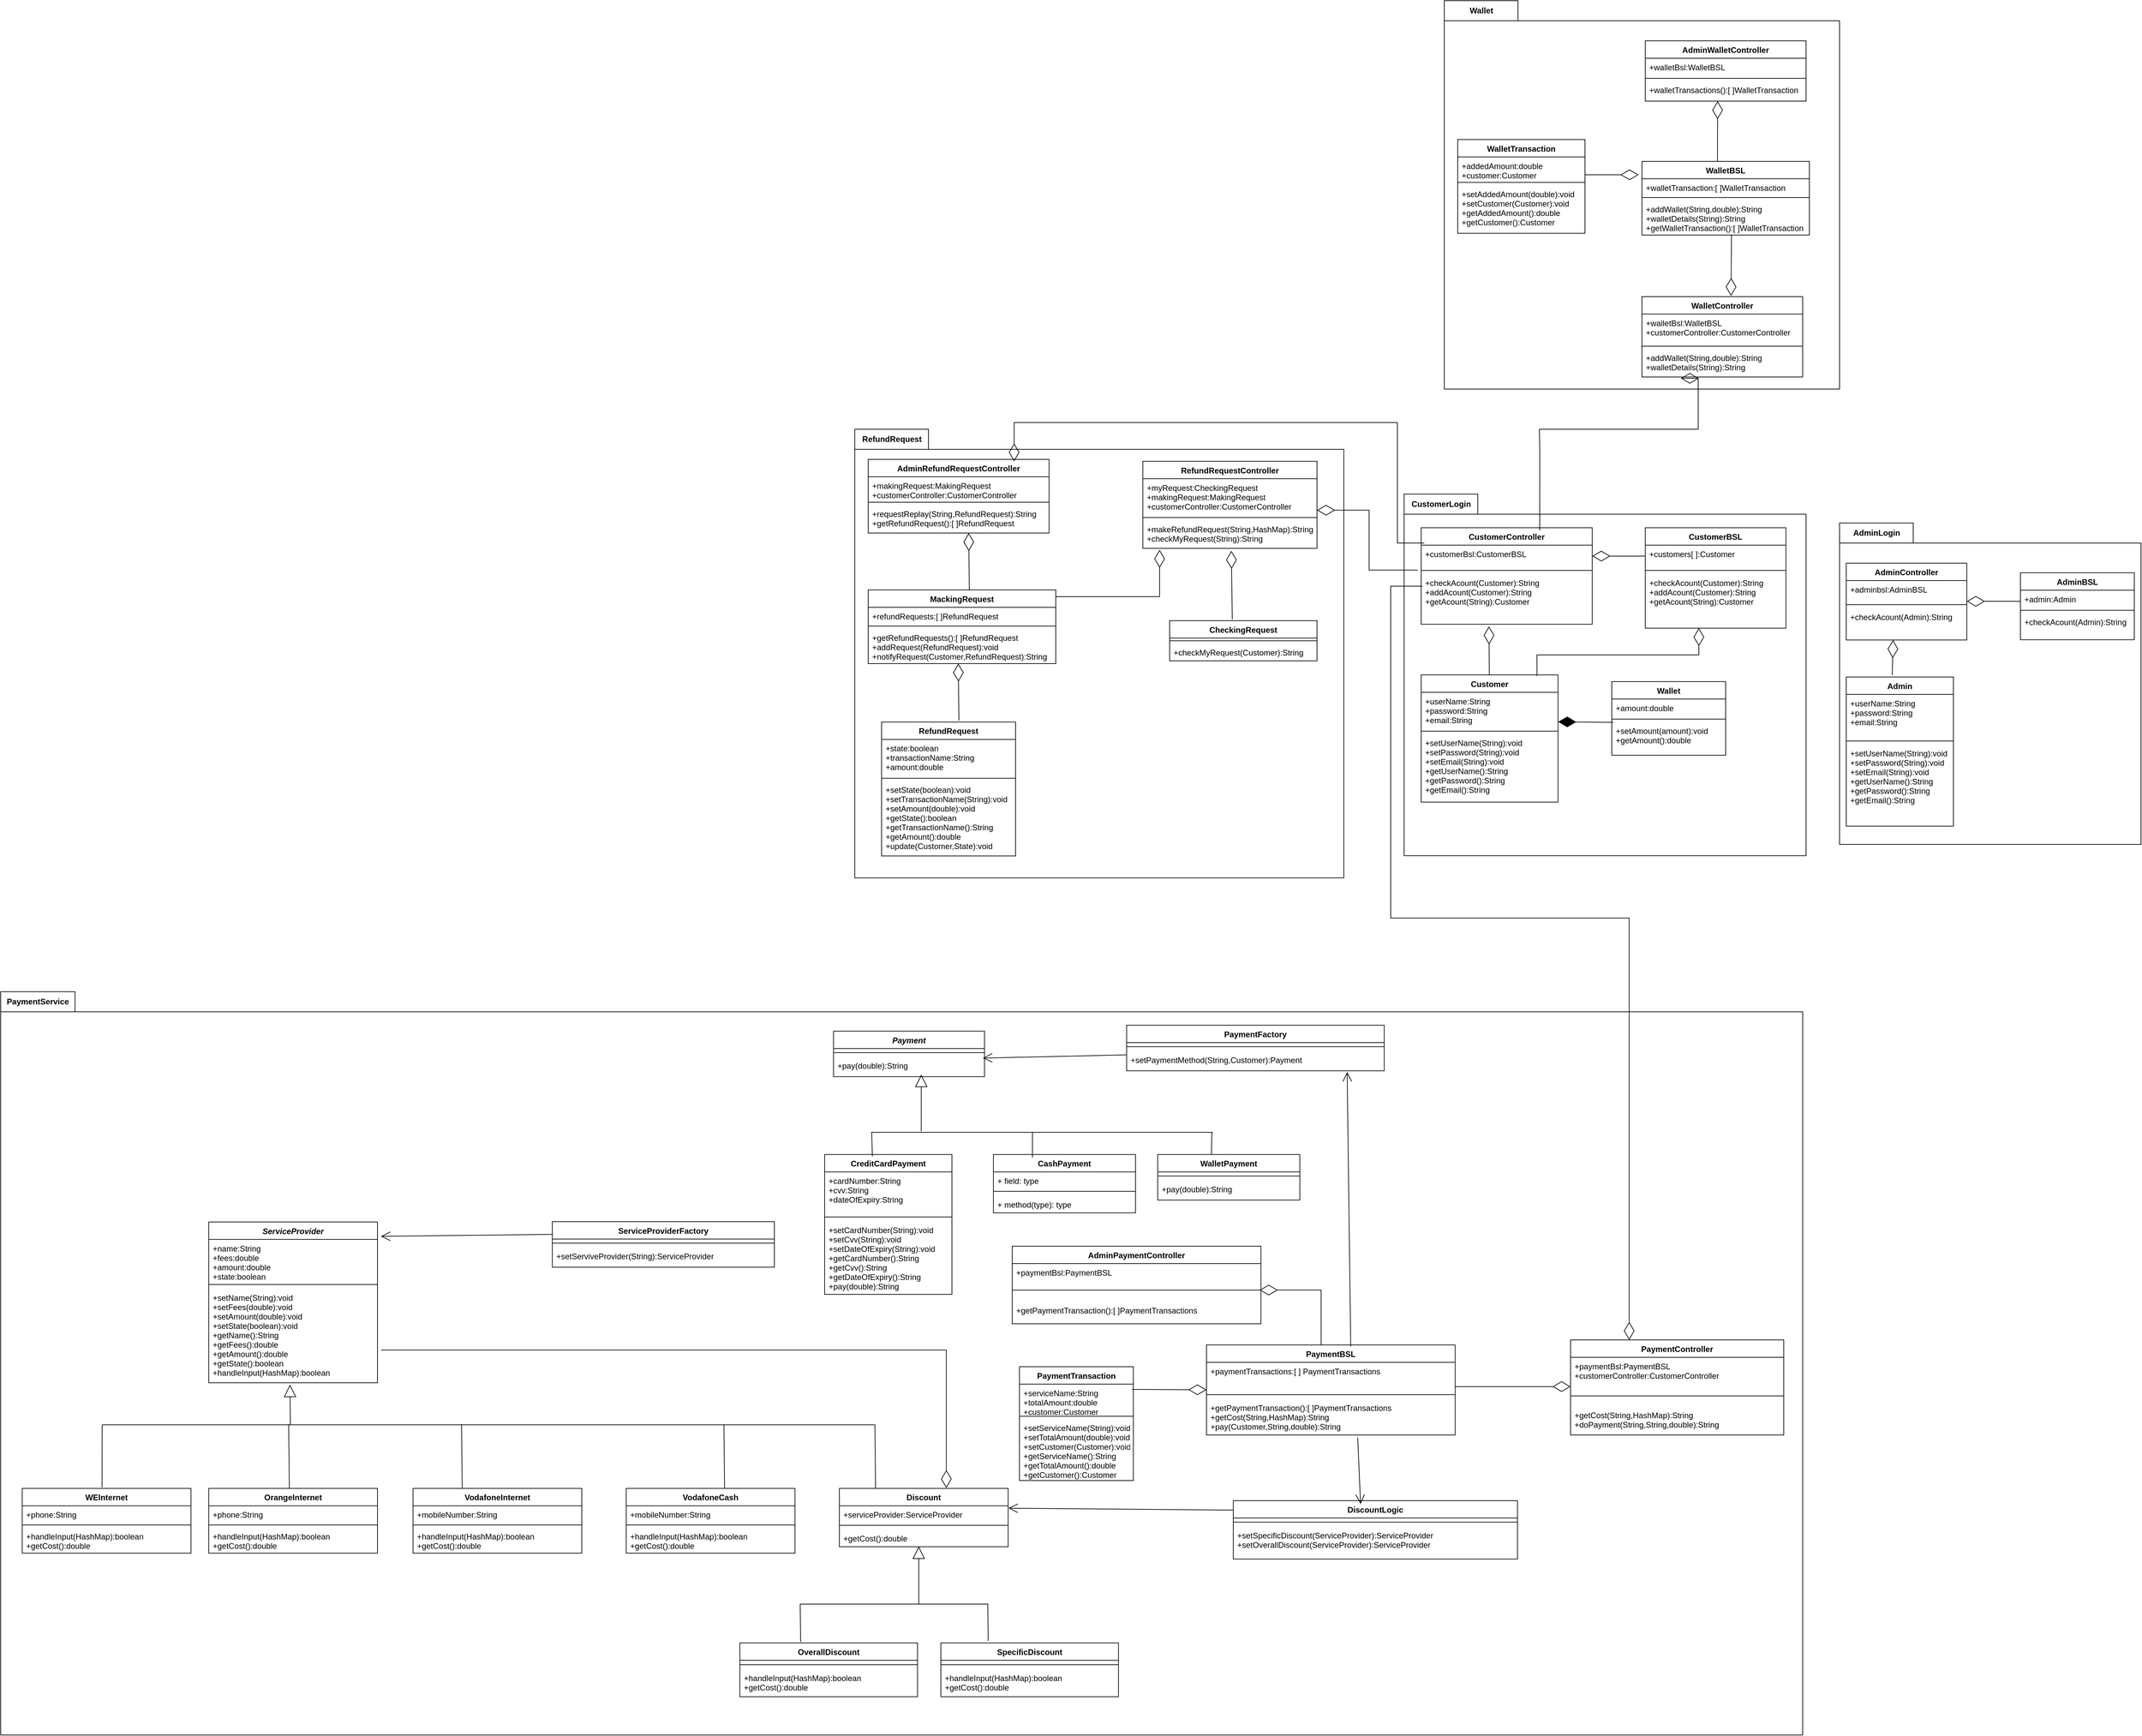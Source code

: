 <mxfile version="20.6.2" type="device"><diagram id="5TJr34cuEuWC5DVFAkam" name="Page-1"><mxGraphModel dx="5745" dy="1633" grid="1" gridSize="10" guides="1" tooltips="1" connect="1" arrows="1" fold="1" page="1" pageScale="1" pageWidth="850" pageHeight="1100" math="0" shadow="0"><root><mxCell id="0"/><mxCell id="1" parent="0"/><mxCell id="keMGrRiV9ZS16FnoMHcD-875" value="Wallet" style="shape=folder;fontStyle=1;tabWidth=110;tabHeight=30;tabPosition=left;html=1;boundedLbl=1;labelInHeader=1;container=1;collapsible=0;" vertex="1" parent="1"><mxGeometry x="270" y="130" width="590" height="580" as="geometry"/></mxCell><mxCell id="keMGrRiV9ZS16FnoMHcD-876" value="" style="html=1;strokeColor=none;resizeWidth=1;resizeHeight=1;fillColor=none;part=1;connectable=0;allowArrows=0;deletable=0;" vertex="1" parent="keMGrRiV9ZS16FnoMHcD-875"><mxGeometry width="590" height="406.0" relative="1" as="geometry"><mxPoint y="30" as="offset"/></mxGeometry></mxCell><mxCell id="keMGrRiV9ZS16FnoMHcD-850" value="RefundRequest" style="shape=folder;fontStyle=1;tabWidth=110;tabHeight=30;tabPosition=left;html=1;boundedLbl=1;labelInHeader=1;container=1;collapsible=0;" vertex="1" parent="1"><mxGeometry x="-610" y="770" width="730" height="670" as="geometry"/></mxCell><mxCell id="keMGrRiV9ZS16FnoMHcD-851" value="" style="html=1;strokeColor=none;resizeWidth=1;resizeHeight=1;fillColor=none;part=1;connectable=0;allowArrows=0;deletable=0;" vertex="1" parent="keMGrRiV9ZS16FnoMHcD-850"><mxGeometry width="730" height="469" relative="1" as="geometry"><mxPoint y="30" as="offset"/></mxGeometry></mxCell><mxCell id="keMGrRiV9ZS16FnoMHcD-823" value="PaymentService" style="shape=folder;fontStyle=1;tabWidth=110;tabHeight=30;tabPosition=left;html=1;boundedLbl=1;labelInHeader=1;container=1;collapsible=0;" vertex="1" parent="1"><mxGeometry x="-1885" y="1610" width="2690" height="1110" as="geometry"/></mxCell><mxCell id="keMGrRiV9ZS16FnoMHcD-824" value="" style="html=1;strokeColor=none;resizeWidth=1;resizeHeight=1;fillColor=none;part=1;connectable=0;allowArrows=0;deletable=0;" vertex="1" parent="keMGrRiV9ZS16FnoMHcD-823"><mxGeometry width="2690" height="777" relative="1" as="geometry"><mxPoint y="30" as="offset"/></mxGeometry></mxCell><mxCell id="keMGrRiV9ZS16FnoMHcD-17" value="AdminLogin" style="shape=folder;fontStyle=1;tabWidth=110;tabHeight=30;tabPosition=left;html=1;boundedLbl=1;labelInHeader=1;container=1;collapsible=0;" vertex="1" parent="1"><mxGeometry x="860" y="910" width="450" height="480" as="geometry"/></mxCell><mxCell id="keMGrRiV9ZS16FnoMHcD-18" value="" style="html=1;strokeColor=none;resizeWidth=1;resizeHeight=1;fillColor=none;part=1;connectable=0;allowArrows=0;deletable=0;" vertex="1" parent="keMGrRiV9ZS16FnoMHcD-17"><mxGeometry width="450" height="336" relative="1" as="geometry"><mxPoint y="30" as="offset"/></mxGeometry></mxCell><mxCell id="keMGrRiV9ZS16FnoMHcD-5" value="AdminController" style="swimlane;fontStyle=1;align=center;verticalAlign=top;childLayout=stackLayout;horizontal=1;startSize=26;horizontalStack=0;resizeParent=1;resizeParentMax=0;resizeLast=0;collapsible=1;marginBottom=0;" vertex="1" parent="keMGrRiV9ZS16FnoMHcD-17"><mxGeometry x="10" y="60" width="180" height="114.8" as="geometry"/></mxCell><mxCell id="keMGrRiV9ZS16FnoMHcD-6" value="+adminbsl:AdminBSL" style="text;strokeColor=none;fillColor=none;align=left;verticalAlign=top;spacingLeft=4;spacingRight=4;overflow=hidden;rotatable=0;points=[[0,0.5],[1,0.5]];portConstraint=eastwest;" vertex="1" parent="keMGrRiV9ZS16FnoMHcD-5"><mxGeometry y="26" width="180" height="31.2" as="geometry"/></mxCell><mxCell id="keMGrRiV9ZS16FnoMHcD-7" value="" style="line;strokeWidth=1;fillColor=none;align=left;verticalAlign=middle;spacingTop=-1;spacingLeft=3;spacingRight=3;rotatable=0;labelPosition=right;points=[];portConstraint=eastwest;strokeColor=inherit;" vertex="1" parent="keMGrRiV9ZS16FnoMHcD-5"><mxGeometry y="57.2" width="180" height="9.6" as="geometry"/></mxCell><mxCell id="keMGrRiV9ZS16FnoMHcD-8" value="+checkAcount(Admin):String" style="text;strokeColor=none;fillColor=none;align=left;verticalAlign=top;spacingLeft=4;spacingRight=4;overflow=hidden;rotatable=0;points=[[0,0.5],[1,0.5]];portConstraint=eastwest;" vertex="1" parent="keMGrRiV9ZS16FnoMHcD-5"><mxGeometry y="66.8" width="180" height="48" as="geometry"/></mxCell><mxCell id="keMGrRiV9ZS16FnoMHcD-9" value="Admin" style="swimlane;fontStyle=1;align=center;verticalAlign=top;childLayout=stackLayout;horizontal=1;startSize=26;horizontalStack=0;resizeParent=1;resizeParentMax=0;resizeLast=0;collapsible=1;marginBottom=0;" vertex="1" parent="keMGrRiV9ZS16FnoMHcD-17"><mxGeometry x="10" y="229.997" width="160" height="222.8" as="geometry"/></mxCell><mxCell id="keMGrRiV9ZS16FnoMHcD-10" value="+userName:String&#10;+password:String&#10;+email:String" style="text;strokeColor=none;fillColor=none;align=left;verticalAlign=top;spacingLeft=4;spacingRight=4;overflow=hidden;rotatable=0;points=[[0,0.5],[1,0.5]];portConstraint=eastwest;" vertex="1" parent="keMGrRiV9ZS16FnoMHcD-9"><mxGeometry y="26" width="160" height="64.8" as="geometry"/></mxCell><mxCell id="keMGrRiV9ZS16FnoMHcD-11" value="" style="line;strokeWidth=1;fillColor=none;align=left;verticalAlign=middle;spacingTop=-1;spacingLeft=3;spacingRight=3;rotatable=0;labelPosition=right;points=[];portConstraint=eastwest;strokeColor=inherit;" vertex="1" parent="keMGrRiV9ZS16FnoMHcD-9"><mxGeometry y="90.8" width="160" height="9.6" as="geometry"/></mxCell><mxCell id="keMGrRiV9ZS16FnoMHcD-12" value="+setUserName(String):void&#10;+setPassword(String):void&#10;+setEmail(String):void&#10;+getUserName():String&#10;+getPassword():String&#10;+getEmail():String" style="text;strokeColor=none;fillColor=none;align=left;verticalAlign=top;spacingLeft=4;spacingRight=4;overflow=hidden;rotatable=0;points=[[0,0.5],[1,0.5]];portConstraint=eastwest;" vertex="1" parent="keMGrRiV9ZS16FnoMHcD-9"><mxGeometry y="100.4" width="160" height="122.4" as="geometry"/></mxCell><mxCell id="keMGrRiV9ZS16FnoMHcD-13" value="" style="endArrow=diamondThin;endFill=0;endSize=24;html=1;rounded=0;exitX=0.429;exitY=-0.012;exitDx=0;exitDy=0;exitPerimeter=0;" edge="1" parent="keMGrRiV9ZS16FnoMHcD-17" source="keMGrRiV9ZS16FnoMHcD-9"><mxGeometry width="160" relative="1" as="geometry"><mxPoint x="80" y="220" as="sourcePoint"/><mxPoint x="80" y="174.8" as="targetPoint"/></mxGeometry></mxCell><mxCell id="keMGrRiV9ZS16FnoMHcD-1" value="AdminBSL" style="swimlane;fontStyle=1;align=center;verticalAlign=top;childLayout=stackLayout;horizontal=1;startSize=26;horizontalStack=0;resizeParent=1;resizeParentMax=0;resizeLast=0;collapsible=1;marginBottom=0;" vertex="1" parent="keMGrRiV9ZS16FnoMHcD-17"><mxGeometry x="270" y="74.4" width="170" height="100" as="geometry"/></mxCell><mxCell id="keMGrRiV9ZS16FnoMHcD-2" value="+admin:Admin" style="text;strokeColor=none;fillColor=none;align=left;verticalAlign=top;spacingLeft=4;spacingRight=4;overflow=hidden;rotatable=0;points=[[0,0.5],[1,0.5]];portConstraint=eastwest;" vertex="1" parent="keMGrRiV9ZS16FnoMHcD-1"><mxGeometry y="26" width="170" height="26" as="geometry"/></mxCell><mxCell id="keMGrRiV9ZS16FnoMHcD-3" value="" style="line;strokeWidth=1;fillColor=none;align=left;verticalAlign=middle;spacingTop=-1;spacingLeft=3;spacingRight=3;rotatable=0;labelPosition=right;points=[];portConstraint=eastwest;strokeColor=inherit;" vertex="1" parent="keMGrRiV9ZS16FnoMHcD-1"><mxGeometry y="52" width="170" height="8" as="geometry"/></mxCell><mxCell id="keMGrRiV9ZS16FnoMHcD-4" value="+checkAcount(Admin):String" style="text;strokeColor=none;fillColor=none;align=left;verticalAlign=top;spacingLeft=4;spacingRight=4;overflow=hidden;rotatable=0;points=[[0,0.5],[1,0.5]];portConstraint=eastwest;" vertex="1" parent="keMGrRiV9ZS16FnoMHcD-1"><mxGeometry y="60" width="170" height="40" as="geometry"/></mxCell><mxCell id="keMGrRiV9ZS16FnoMHcD-14" value="" style="endArrow=diamondThin;endFill=0;endSize=24;html=1;rounded=0;" edge="1" parent="keMGrRiV9ZS16FnoMHcD-17"><mxGeometry width="160" relative="1" as="geometry"><mxPoint x="270" y="117" as="sourcePoint"/><mxPoint x="190" y="117.06" as="targetPoint"/></mxGeometry></mxCell><mxCell id="keMGrRiV9ZS16FnoMHcD-19" value="CustomerLogin" style="shape=folder;fontStyle=1;tabWidth=110;tabHeight=30;tabPosition=left;html=1;boundedLbl=1;labelInHeader=1;container=1;collapsible=0;" vertex="1" parent="1"><mxGeometry x="210" y="866.93" width="600" height="540" as="geometry"/></mxCell><mxCell id="keMGrRiV9ZS16FnoMHcD-21" value="CustomerBSL" style="swimlane;fontStyle=1;align=center;verticalAlign=top;childLayout=stackLayout;horizontal=1;startSize=26;horizontalStack=0;resizeParent=1;resizeParentMax=0;resizeLast=0;collapsible=1;marginBottom=0;" vertex="1" parent="keMGrRiV9ZS16FnoMHcD-19"><mxGeometry x="360" y="50.23" width="210" height="149.998" as="geometry"/></mxCell><mxCell id="keMGrRiV9ZS16FnoMHcD-22" value="+customers[ ]:Customer&#10;" style="text;strokeColor=none;fillColor=none;align=left;verticalAlign=top;spacingLeft=4;spacingRight=4;overflow=hidden;rotatable=0;points=[[0,0.5],[1,0.5]];portConstraint=eastwest;" vertex="1" parent="keMGrRiV9ZS16FnoMHcD-21"><mxGeometry y="26" width="210" height="32.651" as="geometry"/></mxCell><mxCell id="keMGrRiV9ZS16FnoMHcD-23" value="" style="line;strokeWidth=1;fillColor=none;align=left;verticalAlign=middle;spacingTop=-1;spacingLeft=3;spacingRight=3;rotatable=0;labelPosition=right;points=[];portConstraint=eastwest;strokeColor=inherit;" vertex="1" parent="keMGrRiV9ZS16FnoMHcD-21"><mxGeometry y="58.651" width="210" height="10.047" as="geometry"/></mxCell><mxCell id="keMGrRiV9ZS16FnoMHcD-24" value="+checkAcount(Customer):String&#10;+addAcount(Customer):String&#10;+getAcount(String):Customer" style="text;strokeColor=none;fillColor=none;align=left;verticalAlign=top;spacingLeft=4;spacingRight=4;overflow=hidden;rotatable=0;points=[[0,0.5],[1,0.5]];portConstraint=eastwest;" vertex="1" parent="keMGrRiV9ZS16FnoMHcD-21"><mxGeometry y="68.698" width="210" height="81.3" as="geometry"/></mxCell><mxCell id="keMGrRiV9ZS16FnoMHcD-35" value="" style="endArrow=diamondThin;endFill=0;endSize=24;html=1;rounded=0;exitX=0;exitY=0.5;exitDx=0;exitDy=0;" edge="1" parent="keMGrRiV9ZS16FnoMHcD-19" source="keMGrRiV9ZS16FnoMHcD-22" target="keMGrRiV9ZS16FnoMHcD-26"><mxGeometry width="160" relative="1" as="geometry"><mxPoint x="370.213" y="103.806" as="sourcePoint"/><mxPoint x="306.383" y="103.806" as="targetPoint"/></mxGeometry></mxCell><mxCell id="keMGrRiV9ZS16FnoMHcD-25" value="CustomerController" style="swimlane;fontStyle=1;align=center;verticalAlign=top;childLayout=stackLayout;horizontal=1;startSize=26;horizontalStack=0;resizeParent=1;resizeParentMax=0;resizeLast=0;collapsible=1;marginBottom=0;" vertex="1" parent="keMGrRiV9ZS16FnoMHcD-19"><mxGeometry x="25.532" y="50.233" width="255.319" height="144.047" as="geometry"/></mxCell><mxCell id="keMGrRiV9ZS16FnoMHcD-26" value="+customerBsl:CustomerBSL" style="text;strokeColor=none;fillColor=none;align=left;verticalAlign=top;spacingLeft=4;spacingRight=4;overflow=hidden;rotatable=0;points=[[0,0.5],[1,0.5]];portConstraint=eastwest;" vertex="1" parent="keMGrRiV9ZS16FnoMHcD-25"><mxGeometry y="26" width="255.319" height="32.651" as="geometry"/></mxCell><mxCell id="keMGrRiV9ZS16FnoMHcD-27" value="" style="line;strokeWidth=1;fillColor=none;align=left;verticalAlign=middle;spacingTop=-1;spacingLeft=3;spacingRight=3;rotatable=0;labelPosition=right;points=[];portConstraint=eastwest;strokeColor=inherit;" vertex="1" parent="keMGrRiV9ZS16FnoMHcD-25"><mxGeometry y="58.651" width="255.319" height="10.047" as="geometry"/></mxCell><mxCell id="keMGrRiV9ZS16FnoMHcD-28" value="+checkAcount(Customer):String&#10;+addAcount(Customer):String&#10;+getAcount(String):Customer&#10;" style="text;strokeColor=none;fillColor=none;align=left;verticalAlign=top;spacingLeft=4;spacingRight=4;overflow=hidden;rotatable=0;points=[[0,0.5],[1,0.5]];portConstraint=eastwest;" vertex="1" parent="keMGrRiV9ZS16FnoMHcD-25"><mxGeometry y="68.698" width="255.319" height="75.349" as="geometry"/></mxCell><mxCell id="keMGrRiV9ZS16FnoMHcD-29" value="Customer" style="swimlane;fontStyle=1;align=center;verticalAlign=top;childLayout=stackLayout;horizontal=1;startSize=26;horizontalStack=0;resizeParent=1;resizeParentMax=0;resizeLast=0;collapsible=1;marginBottom=0;" vertex="1" parent="keMGrRiV9ZS16FnoMHcD-19"><mxGeometry x="25.532" y="270" width="204.255" height="190" as="geometry"/></mxCell><mxCell id="keMGrRiV9ZS16FnoMHcD-30" value="+userName:String&#10;+password:String&#10;+email:String" style="text;strokeColor=none;fillColor=none;align=left;verticalAlign=top;spacingLeft=4;spacingRight=4;overflow=hidden;rotatable=0;points=[[0,0.5],[1,0.5]];portConstraint=eastwest;" vertex="1" parent="keMGrRiV9ZS16FnoMHcD-29"><mxGeometry y="26" width="204.255" height="54" as="geometry"/></mxCell><mxCell id="keMGrRiV9ZS16FnoMHcD-31" value="" style="line;strokeWidth=1;fillColor=none;align=left;verticalAlign=middle;spacingTop=-1;spacingLeft=3;spacingRight=3;rotatable=0;labelPosition=right;points=[];portConstraint=eastwest;strokeColor=inherit;" vertex="1" parent="keMGrRiV9ZS16FnoMHcD-29"><mxGeometry y="80" width="204.255" height="8" as="geometry"/></mxCell><mxCell id="keMGrRiV9ZS16FnoMHcD-32" value="+setUserName(String):void&#10;+setPassword(String):void&#10;+setEmail(String):void&#10;+getUserName():String&#10;+getPassword():String&#10;+getEmail():String" style="text;strokeColor=none;fillColor=none;align=left;verticalAlign=top;spacingLeft=4;spacingRight=4;overflow=hidden;rotatable=0;points=[[0,0.5],[1,0.5]];portConstraint=eastwest;" vertex="1" parent="keMGrRiV9ZS16FnoMHcD-29"><mxGeometry y="88" width="204.255" height="102" as="geometry"/></mxCell><mxCell id="keMGrRiV9ZS16FnoMHcD-33" value="" style="endArrow=diamondThin;endFill=0;endSize=24;html=1;rounded=0;entryX=0.396;entryY=1.042;entryDx=0;entryDy=0;entryPerimeter=0;" edge="1" parent="keMGrRiV9ZS16FnoMHcD-19" target="keMGrRiV9ZS16FnoMHcD-28"><mxGeometry width="160" relative="1" as="geometry"><mxPoint x="127.226" y="270.0" as="sourcePoint"/><mxPoint x="127.226" y="220.0" as="targetPoint"/></mxGeometry></mxCell><mxCell id="keMGrRiV9ZS16FnoMHcD-37" value="" style="endArrow=diamondThin;endFill=0;endSize=24;html=1;rounded=0;edgeStyle=orthogonalEdgeStyle;exitX=0.846;exitY=0.007;exitDx=0;exitDy=0;exitPerimeter=0;" edge="1" parent="keMGrRiV9ZS16FnoMHcD-19" source="keMGrRiV9ZS16FnoMHcD-29"><mxGeometry width="160" relative="1" as="geometry"><mxPoint x="290" y="306" as="sourcePoint"/><mxPoint x="440" y="200" as="targetPoint"/><Array as="points"><mxPoint x="198" y="240"/><mxPoint x="440" y="240"/></Array></mxGeometry></mxCell><mxCell id="keMGrRiV9ZS16FnoMHcD-38" value="Wallet" style="swimlane;fontStyle=1;align=center;verticalAlign=top;childLayout=stackLayout;horizontal=1;startSize=26;horizontalStack=0;resizeParent=1;resizeParentMax=0;resizeLast=0;collapsible=1;marginBottom=0;" vertex="1" parent="keMGrRiV9ZS16FnoMHcD-19"><mxGeometry x="310" y="280" width="170" height="110" as="geometry"/></mxCell><mxCell id="keMGrRiV9ZS16FnoMHcD-39" value="+amount:double&#10;" style="text;strokeColor=none;fillColor=none;align=left;verticalAlign=top;spacingLeft=4;spacingRight=4;overflow=hidden;rotatable=0;points=[[0,0.5],[1,0.5]];portConstraint=eastwest;" vertex="1" parent="keMGrRiV9ZS16FnoMHcD-38"><mxGeometry y="26" width="170" height="26" as="geometry"/></mxCell><mxCell id="keMGrRiV9ZS16FnoMHcD-40" value="" style="line;strokeWidth=1;fillColor=none;align=left;verticalAlign=middle;spacingTop=-1;spacingLeft=3;spacingRight=3;rotatable=0;labelPosition=right;points=[];portConstraint=eastwest;strokeColor=inherit;" vertex="1" parent="keMGrRiV9ZS16FnoMHcD-38"><mxGeometry y="52" width="170" height="8" as="geometry"/></mxCell><mxCell id="keMGrRiV9ZS16FnoMHcD-41" value="+setAmount(amount):void&#10;+getAmount():double" style="text;strokeColor=none;fillColor=none;align=left;verticalAlign=top;spacingLeft=4;spacingRight=4;overflow=hidden;rotatable=0;points=[[0,0.5],[1,0.5]];portConstraint=eastwest;" vertex="1" parent="keMGrRiV9ZS16FnoMHcD-38"><mxGeometry y="60" width="170" height="50" as="geometry"/></mxCell><mxCell id="keMGrRiV9ZS16FnoMHcD-42" value="" style="endArrow=diamondThin;endFill=1;endSize=24;html=1;rounded=0;exitX=0.012;exitY=0.017;exitDx=0;exitDy=0;exitPerimeter=0;" edge="1" parent="keMGrRiV9ZS16FnoMHcD-19" source="keMGrRiV9ZS16FnoMHcD-41"><mxGeometry width="160" relative="1" as="geometry"><mxPoint x="140" y="330" as="sourcePoint"/><mxPoint x="230" y="340" as="targetPoint"/></mxGeometry></mxCell><mxCell id="keMGrRiV9ZS16FnoMHcD-684" value="AdminPaymentController" style="swimlane;fontStyle=1;align=center;verticalAlign=top;childLayout=stackLayout;horizontal=1;startSize=26;horizontalStack=0;resizeParent=1;resizeParentMax=0;resizeLast=0;collapsible=1;marginBottom=0;" vertex="1" parent="1"><mxGeometry x="-375.002" y="1989.998" width="371.259" height="115.888" as="geometry"/></mxCell><mxCell id="keMGrRiV9ZS16FnoMHcD-685" value="+paymentBsl:PaymentBSL&#10;" style="text;strokeColor=none;fillColor=none;align=left;verticalAlign=top;spacingLeft=4;spacingRight=4;overflow=hidden;rotatable=0;points=[[0,0.5],[1,0.5]];portConstraint=eastwest;" vertex="1" parent="keMGrRiV9ZS16FnoMHcD-684"><mxGeometry y="26" width="371.259" height="22.951" as="geometry"/></mxCell><mxCell id="keMGrRiV9ZS16FnoMHcD-686" value="" style="line;strokeWidth=1;fillColor=none;align=left;verticalAlign=middle;spacingTop=-1;spacingLeft=3;spacingRight=3;rotatable=0;labelPosition=right;points=[];portConstraint=eastwest;strokeColor=inherit;" vertex="1" parent="keMGrRiV9ZS16FnoMHcD-684"><mxGeometry y="48.951" width="371.259" height="33.333" as="geometry"/></mxCell><mxCell id="keMGrRiV9ZS16FnoMHcD-687" value="+getPaymentTransaction():[ ]PaymentTransactions" style="text;strokeColor=none;fillColor=none;align=left;verticalAlign=top;spacingLeft=4;spacingRight=4;overflow=hidden;rotatable=0;points=[[0,0.5],[1,0.5]];portConstraint=eastwest;" vertex="1" parent="keMGrRiV9ZS16FnoMHcD-684"><mxGeometry y="82.284" width="371.259" height="33.604" as="geometry"/></mxCell><mxCell id="keMGrRiV9ZS16FnoMHcD-696" value="PaymentFactory" style="swimlane;fontStyle=1;align=center;verticalAlign=top;childLayout=stackLayout;horizontal=1;startSize=26;horizontalStack=0;resizeParent=1;resizeParentMax=0;resizeLast=0;collapsible=1;marginBottom=0;" vertex="1" parent="1"><mxGeometry x="-204.19" y="1659.996" width="384.519" height="68.079" as="geometry"/></mxCell><mxCell id="keMGrRiV9ZS16FnoMHcD-697" value="" style="line;strokeWidth=1;fillColor=none;align=left;verticalAlign=middle;spacingTop=-1;spacingLeft=3;spacingRight=3;rotatable=0;labelPosition=right;points=[];portConstraint=eastwest;strokeColor=inherit;" vertex="1" parent="keMGrRiV9ZS16FnoMHcD-696"><mxGeometry y="26" width="384.519" height="12.281" as="geometry"/></mxCell><mxCell id="keMGrRiV9ZS16FnoMHcD-698" value="+setPaymentMethod(String,Customer):Payment&#10;" style="text;strokeColor=none;fillColor=none;align=left;verticalAlign=top;spacingLeft=4;spacingRight=4;overflow=hidden;rotatable=0;points=[[0,0.5],[1,0.5]];portConstraint=eastwest;" vertex="1" parent="keMGrRiV9ZS16FnoMHcD-696"><mxGeometry y="38.281" width="384.519" height="29.798" as="geometry"/></mxCell><mxCell id="keMGrRiV9ZS16FnoMHcD-699" value="Payment" style="swimlane;fontStyle=3;align=center;verticalAlign=top;childLayout=stackLayout;horizontal=1;startSize=26;horizontalStack=0;resizeParent=1;resizeParentMax=0;resizeLast=0;collapsible=1;marginBottom=0;" vertex="1" parent="1"><mxGeometry x="-641.743" y="1668.856" width="225.407" height="68.079" as="geometry"/></mxCell><mxCell id="keMGrRiV9ZS16FnoMHcD-700" value="" style="line;strokeWidth=1;fillColor=none;align=left;verticalAlign=middle;spacingTop=-1;spacingLeft=3;spacingRight=3;rotatable=0;labelPosition=right;points=[];portConstraint=eastwest;strokeColor=inherit;" vertex="1" parent="keMGrRiV9ZS16FnoMHcD-699"><mxGeometry y="26" width="225.407" height="12.281" as="geometry"/></mxCell><mxCell id="keMGrRiV9ZS16FnoMHcD-701" value="+pay(double):String&#10;" style="text;strokeColor=none;fillColor=none;align=left;verticalAlign=top;spacingLeft=4;spacingRight=4;overflow=hidden;rotatable=0;points=[[0,0.5],[1,0.5]];portConstraint=eastwest;" vertex="1" parent="keMGrRiV9ZS16FnoMHcD-699"><mxGeometry y="38.281" width="225.407" height="29.798" as="geometry"/></mxCell><mxCell id="keMGrRiV9ZS16FnoMHcD-702" value="Discount" style="swimlane;fontStyle=1;align=center;verticalAlign=top;childLayout=stackLayout;horizontal=1;startSize=26;horizontalStack=0;resizeParent=1;resizeParentMax=0;resizeLast=0;collapsible=1;marginBottom=0;" vertex="1" parent="1"><mxGeometry x="-633.001" y="2351.725" width="251.926" height="87.204" as="geometry"/></mxCell><mxCell id="keMGrRiV9ZS16FnoMHcD-703" value="+serviceProvider:ServiceProvider" style="text;strokeColor=none;fillColor=none;align=left;verticalAlign=top;spacingLeft=4;spacingRight=4;overflow=hidden;rotatable=0;points=[[0,0.5],[1,0.5]];portConstraint=eastwest;" vertex="1" parent="keMGrRiV9ZS16FnoMHcD-702"><mxGeometry y="26" width="251.926" height="22.951" as="geometry"/></mxCell><mxCell id="keMGrRiV9ZS16FnoMHcD-704" value="" style="line;strokeWidth=1;fillColor=none;align=left;verticalAlign=middle;spacingTop=-1;spacingLeft=3;spacingRight=3;rotatable=0;labelPosition=right;points=[];portConstraint=eastwest;strokeColor=inherit;" vertex="1" parent="keMGrRiV9ZS16FnoMHcD-702"><mxGeometry y="48.951" width="251.926" height="12.281" as="geometry"/></mxCell><mxCell id="keMGrRiV9ZS16FnoMHcD-705" value="+getCost():double" style="text;strokeColor=none;fillColor=none;align=left;verticalAlign=top;spacingLeft=4;spacingRight=4;overflow=hidden;rotatable=0;points=[[0,0.5],[1,0.5]];portConstraint=eastwest;" vertex="1" parent="keMGrRiV9ZS16FnoMHcD-702"><mxGeometry y="61.232" width="251.926" height="25.973" as="geometry"/></mxCell><mxCell id="keMGrRiV9ZS16FnoMHcD-706" value="DiscountLogic" style="swimlane;fontStyle=1;align=center;verticalAlign=top;childLayout=stackLayout;horizontal=1;startSize=26;horizontalStack=0;resizeParent=1;resizeParentMax=0;resizeLast=0;collapsible=1;marginBottom=0;" vertex="1" parent="1"><mxGeometry x="-45.003" y="2370.005" width="424.296" height="87.204" as="geometry"/></mxCell><mxCell id="keMGrRiV9ZS16FnoMHcD-707" value="" style="line;strokeWidth=1;fillColor=none;align=left;verticalAlign=middle;spacingTop=-1;spacingLeft=3;spacingRight=3;rotatable=0;labelPosition=right;points=[];portConstraint=eastwest;strokeColor=inherit;" vertex="1" parent="keMGrRiV9ZS16FnoMHcD-706"><mxGeometry y="26" width="424.296" height="12.281" as="geometry"/></mxCell><mxCell id="keMGrRiV9ZS16FnoMHcD-708" value="+setSpecificDiscount(ServiceProvider):ServiceProvider&#10;+setOverallDiscount(ServiceProvider):ServiceProvider" style="text;strokeColor=none;fillColor=none;align=left;verticalAlign=top;spacingLeft=4;spacingRight=4;overflow=hidden;rotatable=0;points=[[0,0.5],[1,0.5]];portConstraint=eastwest;" vertex="1" parent="keMGrRiV9ZS16FnoMHcD-706"><mxGeometry y="38.281" width="424.296" height="48.923" as="geometry"/></mxCell><mxCell id="keMGrRiV9ZS16FnoMHcD-709" value="CreditCardPayment" style="swimlane;fontStyle=1;align=center;verticalAlign=top;childLayout=stackLayout;horizontal=1;startSize=26;horizontalStack=0;resizeParent=1;resizeParentMax=0;resizeLast=0;collapsible=1;marginBottom=0;" vertex="1" parent="1"><mxGeometry x="-655" y="1853.07" width="190" height="208.949" as="geometry"/></mxCell><mxCell id="keMGrRiV9ZS16FnoMHcD-710" value="+cardNumber:String&#10;+cvv:String&#10;+dateOfExpiry:String&#10;" style="text;strokeColor=none;fillColor=none;align=left;verticalAlign=top;spacingLeft=4;spacingRight=4;overflow=hidden;rotatable=0;points=[[0,0.5],[1,0.5]];portConstraint=eastwest;" vertex="1" parent="keMGrRiV9ZS16FnoMHcD-709"><mxGeometry y="26" width="190" height="61.202" as="geometry"/></mxCell><mxCell id="keMGrRiV9ZS16FnoMHcD-711" value="" style="line;strokeWidth=1;fillColor=none;align=left;verticalAlign=middle;spacingTop=-1;spacingLeft=3;spacingRight=3;rotatable=0;labelPosition=right;points=[];portConstraint=eastwest;strokeColor=inherit;" vertex="1" parent="keMGrRiV9ZS16FnoMHcD-709"><mxGeometry y="87.202" width="190" height="12.281" as="geometry"/></mxCell><mxCell id="keMGrRiV9ZS16FnoMHcD-712" value="+setCardNumber(String):void&#10;+setCvv(String):void&#10;+setDateOfExpiry(String):void&#10;+getCardNumber():String&#10;+getCvv():String&#10;+getDateOfExpiry():String&#10;+pay(double):String" style="text;strokeColor=none;fillColor=none;align=left;verticalAlign=top;spacingLeft=4;spacingRight=4;overflow=hidden;rotatable=0;points=[[0,0.5],[1,0.5]];portConstraint=eastwest;" vertex="1" parent="keMGrRiV9ZS16FnoMHcD-709"><mxGeometry y="99.483" width="190" height="109.466" as="geometry"/></mxCell><mxCell id="keMGrRiV9ZS16FnoMHcD-713" value="CashPayment" style="swimlane;fontStyle=1;align=center;verticalAlign=top;childLayout=stackLayout;horizontal=1;startSize=26;horizontalStack=0;resizeParent=1;resizeParentMax=0;resizeLast=0;collapsible=1;marginBottom=0;" vertex="1" parent="1"><mxGeometry x="-403.076" y="1853.066" width="212.148" height="87.204" as="geometry"/></mxCell><mxCell id="keMGrRiV9ZS16FnoMHcD-714" value="+ field: type" style="text;strokeColor=none;fillColor=none;align=left;verticalAlign=top;spacingLeft=4;spacingRight=4;overflow=hidden;rotatable=0;points=[[0,0.5],[1,0.5]];portConstraint=eastwest;" vertex="1" parent="keMGrRiV9ZS16FnoMHcD-713"><mxGeometry y="26" width="212.148" height="22.951" as="geometry"/></mxCell><mxCell id="keMGrRiV9ZS16FnoMHcD-715" value="" style="line;strokeWidth=1;fillColor=none;align=left;verticalAlign=middle;spacingTop=-1;spacingLeft=3;spacingRight=3;rotatable=0;labelPosition=right;points=[];portConstraint=eastwest;strokeColor=inherit;" vertex="1" parent="keMGrRiV9ZS16FnoMHcD-713"><mxGeometry y="48.951" width="212.148" height="12.281" as="geometry"/></mxCell><mxCell id="keMGrRiV9ZS16FnoMHcD-716" value="+ method(type): type" style="text;strokeColor=none;fillColor=none;align=left;verticalAlign=top;spacingLeft=4;spacingRight=4;overflow=hidden;rotatable=0;points=[[0,0.5],[1,0.5]];portConstraint=eastwest;" vertex="1" parent="keMGrRiV9ZS16FnoMHcD-713"><mxGeometry y="61.232" width="212.148" height="25.973" as="geometry"/></mxCell><mxCell id="keMGrRiV9ZS16FnoMHcD-717" value="ServiceProviderFactory" style="swimlane;fontStyle=1;align=center;verticalAlign=top;childLayout=stackLayout;horizontal=1;startSize=26;horizontalStack=0;resizeParent=1;resizeParentMax=0;resizeLast=0;collapsible=1;marginBottom=0;" vertex="1" parent="1"><mxGeometry x="-1061.521" y="1953.358" width="331.481" height="68.079" as="geometry"/></mxCell><mxCell id="keMGrRiV9ZS16FnoMHcD-718" value="" style="line;strokeWidth=1;fillColor=none;align=left;verticalAlign=middle;spacingTop=-1;spacingLeft=3;spacingRight=3;rotatable=0;labelPosition=right;points=[];portConstraint=eastwest;strokeColor=inherit;" vertex="1" parent="keMGrRiV9ZS16FnoMHcD-717"><mxGeometry y="26" width="331.481" height="12.281" as="geometry"/></mxCell><mxCell id="keMGrRiV9ZS16FnoMHcD-719" value="+setServiveProvider(String):ServiceProvider" style="text;strokeColor=none;fillColor=none;align=left;verticalAlign=top;spacingLeft=4;spacingRight=4;overflow=hidden;rotatable=0;points=[[0,0.5],[1,0.5]];portConstraint=eastwest;" vertex="1" parent="keMGrRiV9ZS16FnoMHcD-717"><mxGeometry y="38.281" width="331.481" height="29.798" as="geometry"/></mxCell><mxCell id="keMGrRiV9ZS16FnoMHcD-720" value="WalletPayment" style="swimlane;fontStyle=1;align=center;verticalAlign=top;childLayout=stackLayout;horizontal=1;startSize=26;horizontalStack=0;resizeParent=1;resizeParentMax=0;resizeLast=0;collapsible=1;marginBottom=0;" vertex="1" parent="1"><mxGeometry x="-157.784" y="1853.071" width="212.148" height="68.079" as="geometry"/></mxCell><mxCell id="keMGrRiV9ZS16FnoMHcD-721" value="" style="line;strokeWidth=1;fillColor=none;align=left;verticalAlign=middle;spacingTop=-1;spacingLeft=3;spacingRight=3;rotatable=0;labelPosition=right;points=[];portConstraint=eastwest;strokeColor=inherit;" vertex="1" parent="keMGrRiV9ZS16FnoMHcD-720"><mxGeometry y="26" width="212.148" height="12.281" as="geometry"/></mxCell><mxCell id="keMGrRiV9ZS16FnoMHcD-722" value="+pay(double):String" style="text;strokeColor=none;fillColor=none;align=left;verticalAlign=top;spacingLeft=4;spacingRight=4;overflow=hidden;rotatable=0;points=[[0,0.5],[1,0.5]];portConstraint=eastwest;" vertex="1" parent="keMGrRiV9ZS16FnoMHcD-720"><mxGeometry y="38.281" width="212.148" height="29.798" as="geometry"/></mxCell><mxCell id="keMGrRiV9ZS16FnoMHcD-723" value="ServiceProvider" style="swimlane;fontStyle=3;align=center;verticalAlign=top;childLayout=stackLayout;horizontal=1;startSize=26;horizontalStack=0;resizeParent=1;resizeParentMax=0;resizeLast=0;collapsible=1;marginBottom=0;" vertex="1" parent="1"><mxGeometry x="-1574.409" y="1953.852" width="251.926" height="240.21" as="geometry"/></mxCell><mxCell id="keMGrRiV9ZS16FnoMHcD-724" value="+name:String&#10;+fees:double&#10;+amount:double&#10;+state:boolean&#10;" style="text;strokeColor=none;fillColor=none;align=left;verticalAlign=top;spacingLeft=4;spacingRight=4;overflow=hidden;rotatable=0;points=[[0,0.5],[1,0.5]];portConstraint=eastwest;" vertex="1" parent="keMGrRiV9ZS16FnoMHcD-723"><mxGeometry y="26" width="251.926" height="61.202" as="geometry"/></mxCell><mxCell id="keMGrRiV9ZS16FnoMHcD-725" value="" style="line;strokeWidth=1;fillColor=none;align=left;verticalAlign=middle;spacingTop=-1;spacingLeft=3;spacingRight=3;rotatable=0;labelPosition=right;points=[];portConstraint=eastwest;strokeColor=inherit;" vertex="1" parent="keMGrRiV9ZS16FnoMHcD-723"><mxGeometry y="87.202" width="251.926" height="12.281" as="geometry"/></mxCell><mxCell id="keMGrRiV9ZS16FnoMHcD-726" value="+setName(String):void&#10;+setFees(double):void&#10;+setAmount(double):void&#10;+setState(boolean):void&#10;+getName():String&#10;+getFees():double&#10;+getAmount():double&#10;+getState():boolean&#10;+handleInput(HashMap):boolean&#10;" style="text;strokeColor=none;fillColor=none;align=left;verticalAlign=top;spacingLeft=4;spacingRight=4;overflow=hidden;rotatable=0;points=[[0,0.5],[1,0.5]];portConstraint=eastwest;" vertex="1" parent="keMGrRiV9ZS16FnoMHcD-723"><mxGeometry y="99.483" width="251.926" height="140.727" as="geometry"/></mxCell><mxCell id="keMGrRiV9ZS16FnoMHcD-727" value="OrangeInternet" style="swimlane;fontStyle=1;align=center;verticalAlign=top;childLayout=stackLayout;horizontal=1;startSize=26;horizontalStack=0;resizeParent=1;resizeParentMax=0;resizeLast=0;collapsible=1;marginBottom=0;" vertex="1" parent="1"><mxGeometry x="-1574.409" y="2351.72" width="251.926" height="96.765" as="geometry"/></mxCell><mxCell id="keMGrRiV9ZS16FnoMHcD-728" value="+phone:String" style="text;strokeColor=none;fillColor=none;align=left;verticalAlign=top;spacingLeft=4;spacingRight=4;overflow=hidden;rotatable=0;points=[[0,0.5],[1,0.5]];portConstraint=eastwest;" vertex="1" parent="keMGrRiV9ZS16FnoMHcD-727"><mxGeometry y="26" width="251.926" height="24.863" as="geometry"/></mxCell><mxCell id="keMGrRiV9ZS16FnoMHcD-729" value="" style="line;strokeWidth=1;fillColor=none;align=left;verticalAlign=middle;spacingTop=-1;spacingLeft=3;spacingRight=3;rotatable=0;labelPosition=right;points=[];portConstraint=eastwest;strokeColor=inherit;" vertex="1" parent="keMGrRiV9ZS16FnoMHcD-727"><mxGeometry y="50.863" width="251.926" height="7.65" as="geometry"/></mxCell><mxCell id="keMGrRiV9ZS16FnoMHcD-730" value="+handleInput(HashMap):boolean&#10;+getCost():double" style="text;strokeColor=none;fillColor=none;align=left;verticalAlign=top;spacingLeft=4;spacingRight=4;overflow=hidden;rotatable=0;points=[[0,0.5],[1,0.5]];portConstraint=eastwest;" vertex="1" parent="keMGrRiV9ZS16FnoMHcD-727"><mxGeometry y="58.514" width="251.926" height="38.251" as="geometry"/></mxCell><mxCell id="keMGrRiV9ZS16FnoMHcD-731" value="VodafoneInternet" style="swimlane;fontStyle=1;align=center;verticalAlign=top;childLayout=stackLayout;horizontal=1;startSize=26;horizontalStack=0;resizeParent=1;resizeParentMax=0;resizeLast=0;collapsible=1;marginBottom=0;" vertex="1" parent="1"><mxGeometry x="-1269.446" y="2351.72" width="251.926" height="96.765" as="geometry"/></mxCell><mxCell id="keMGrRiV9ZS16FnoMHcD-732" value="+mobileNumber:String" style="text;strokeColor=none;fillColor=none;align=left;verticalAlign=top;spacingLeft=4;spacingRight=4;overflow=hidden;rotatable=0;points=[[0,0.5],[1,0.5]];portConstraint=eastwest;" vertex="1" parent="keMGrRiV9ZS16FnoMHcD-731"><mxGeometry y="26" width="251.926" height="24.863" as="geometry"/></mxCell><mxCell id="keMGrRiV9ZS16FnoMHcD-733" value="" style="line;strokeWidth=1;fillColor=none;align=left;verticalAlign=middle;spacingTop=-1;spacingLeft=3;spacingRight=3;rotatable=0;labelPosition=right;points=[];portConstraint=eastwest;strokeColor=inherit;" vertex="1" parent="keMGrRiV9ZS16FnoMHcD-731"><mxGeometry y="50.863" width="251.926" height="7.65" as="geometry"/></mxCell><mxCell id="keMGrRiV9ZS16FnoMHcD-734" value="+handleInput(HashMap):boolean&#10;+getCost():double" style="text;strokeColor=none;fillColor=none;align=left;verticalAlign=top;spacingLeft=4;spacingRight=4;overflow=hidden;rotatable=0;points=[[0,0.5],[1,0.5]];portConstraint=eastwest;" vertex="1" parent="keMGrRiV9ZS16FnoMHcD-731"><mxGeometry y="58.514" width="251.926" height="38.251" as="geometry"/></mxCell><mxCell id="keMGrRiV9ZS16FnoMHcD-735" value="VodafoneCash" style="swimlane;fontStyle=1;align=center;verticalAlign=top;childLayout=stackLayout;horizontal=1;startSize=26;horizontalStack=0;resizeParent=1;resizeParentMax=0;resizeLast=0;collapsible=1;marginBottom=0;" vertex="1" parent="1"><mxGeometry x="-951.224" y="2351.72" width="251.926" height="96.765" as="geometry"/></mxCell><mxCell id="keMGrRiV9ZS16FnoMHcD-736" value="+mobileNumber:String" style="text;strokeColor=none;fillColor=none;align=left;verticalAlign=top;spacingLeft=4;spacingRight=4;overflow=hidden;rotatable=0;points=[[0,0.5],[1,0.5]];portConstraint=eastwest;" vertex="1" parent="keMGrRiV9ZS16FnoMHcD-735"><mxGeometry y="26" width="251.926" height="24.863" as="geometry"/></mxCell><mxCell id="keMGrRiV9ZS16FnoMHcD-737" value="" style="line;strokeWidth=1;fillColor=none;align=left;verticalAlign=middle;spacingTop=-1;spacingLeft=3;spacingRight=3;rotatable=0;labelPosition=right;points=[];portConstraint=eastwest;strokeColor=inherit;" vertex="1" parent="keMGrRiV9ZS16FnoMHcD-735"><mxGeometry y="50.863" width="251.926" height="7.65" as="geometry"/></mxCell><mxCell id="keMGrRiV9ZS16FnoMHcD-738" value="+handleInput(HashMap):boolean&#10;+getCost():double" style="text;strokeColor=none;fillColor=none;align=left;verticalAlign=top;spacingLeft=4;spacingRight=4;overflow=hidden;rotatable=0;points=[[0,0.5],[1,0.5]];portConstraint=eastwest;" vertex="1" parent="keMGrRiV9ZS16FnoMHcD-735"><mxGeometry y="58.514" width="251.926" height="38.251" as="geometry"/></mxCell><mxCell id="keMGrRiV9ZS16FnoMHcD-739" value="" style="endArrow=block;endSize=16;endFill=0;html=1;rounded=0;entryX=0.481;entryY=1.019;entryDx=0;entryDy=0;entryPerimeter=0;exitX=0.357;exitY=0.831;exitDx=0;exitDy=0;exitPerimeter=0;" edge="1" target="keMGrRiV9ZS16FnoMHcD-726" parent="1"><mxGeometry width="160" relative="1" as="geometry"><mxPoint x="-1452.49" y="2256.79" as="sourcePoint"/><mxPoint x="-2862.039" y="2746.529" as="targetPoint"/></mxGeometry></mxCell><mxCell id="keMGrRiV9ZS16FnoMHcD-740" value="" style="endArrow=none;html=1;rounded=0;exitX=0.473;exitY=-0.014;exitDx=0;exitDy=0;entryX=0.2;entryY=0.831;entryDx=0;entryDy=0;entryPerimeter=0;exitPerimeter=0;" edge="1" source="keMGrRiV9ZS16FnoMHcD-744" parent="1"><mxGeometry width="50" height="50" relative="1" as="geometry"><mxPoint x="-3233.298" y="2803.906" as="sourcePoint"/><mxPoint x="-1733.52" y="2256.79" as="targetPoint"/></mxGeometry></mxCell><mxCell id="keMGrRiV9ZS16FnoMHcD-741" value="" style="endArrow=none;html=1;rounded=0;exitX=0.425;exitY=0.001;exitDx=0;exitDy=0;exitPerimeter=0;" edge="1" parent="1"><mxGeometry width="50" height="50" relative="1" as="geometry"><mxPoint x="-1454.081" y="2351.72" as="sourcePoint"/><mxPoint x="-1455.076" y="2255.996" as="targetPoint"/></mxGeometry></mxCell><mxCell id="keMGrRiV9ZS16FnoMHcD-742" value="" style="endArrow=none;html=1;rounded=0;exitX=0.425;exitY=0.001;exitDx=0;exitDy=0;exitPerimeter=0;" edge="1" parent="1"><mxGeometry width="50" height="50" relative="1" as="geometry"><mxPoint x="-1196.016" y="2351.72" as="sourcePoint"/><mxPoint x="-1197.011" y="2255.996" as="targetPoint"/></mxGeometry></mxCell><mxCell id="keMGrRiV9ZS16FnoMHcD-743" value="" style="endArrow=none;html=1;rounded=0;exitX=0.425;exitY=0.001;exitDx=0;exitDy=0;exitPerimeter=0;" edge="1" parent="1"><mxGeometry width="50" height="50" relative="1" as="geometry"><mxPoint x="-804.377" y="2351.72" as="sourcePoint"/><mxPoint x="-805.372" y="2255.996" as="targetPoint"/></mxGeometry></mxCell><mxCell id="keMGrRiV9ZS16FnoMHcD-744" value="WEInternet" style="swimlane;fontStyle=1;align=center;verticalAlign=top;childLayout=stackLayout;horizontal=1;startSize=26;horizontalStack=0;resizeParent=1;resizeParentMax=0;resizeLast=0;collapsible=1;marginBottom=0;" vertex="1" parent="1"><mxGeometry x="-1852.853" y="2351.72" width="251.926" height="96.765" as="geometry"/></mxCell><mxCell id="keMGrRiV9ZS16FnoMHcD-745" value="+phone:String" style="text;strokeColor=none;fillColor=none;align=left;verticalAlign=top;spacingLeft=4;spacingRight=4;overflow=hidden;rotatable=0;points=[[0,0.5],[1,0.5]];portConstraint=eastwest;" vertex="1" parent="keMGrRiV9ZS16FnoMHcD-744"><mxGeometry y="26" width="251.926" height="24.863" as="geometry"/></mxCell><mxCell id="keMGrRiV9ZS16FnoMHcD-746" value="" style="line;strokeWidth=1;fillColor=none;align=left;verticalAlign=middle;spacingTop=-1;spacingLeft=3;spacingRight=3;rotatable=0;labelPosition=right;points=[];portConstraint=eastwest;strokeColor=inherit;" vertex="1" parent="keMGrRiV9ZS16FnoMHcD-744"><mxGeometry y="50.863" width="251.926" height="7.65" as="geometry"/></mxCell><mxCell id="keMGrRiV9ZS16FnoMHcD-747" value="+handleInput(HashMap):boolean&#10;+getCost():double" style="text;strokeColor=none;fillColor=none;align=left;verticalAlign=top;spacingLeft=4;spacingRight=4;overflow=hidden;rotatable=0;points=[[0,0.5],[1,0.5]];portConstraint=eastwest;" vertex="1" parent="keMGrRiV9ZS16FnoMHcD-744"><mxGeometry y="58.514" width="251.926" height="38.251" as="geometry"/></mxCell><mxCell id="keMGrRiV9ZS16FnoMHcD-748" value="" style="endArrow=none;html=1;rounded=0;exitX=0.425;exitY=0.001;exitDx=0;exitDy=0;exitPerimeter=0;" edge="1" parent="1"><mxGeometry width="50" height="50" relative="1" as="geometry"><mxPoint x="-578.97" y="2351.816" as="sourcePoint"/><mxPoint x="-579.964" y="2256.092" as="targetPoint"/></mxGeometry></mxCell><mxCell id="keMGrRiV9ZS16FnoMHcD-749" value="" style="endArrow=diamondThin;endFill=0;endSize=24;html=1;rounded=0;entryX=0.904;entryY=0.885;entryDx=0;entryDy=0;entryPerimeter=0;edgeStyle=orthogonalEdgeStyle;exitX=1.021;exitY=0.652;exitDx=0;exitDy=0;exitPerimeter=0;" edge="1" source="keMGrRiV9ZS16FnoMHcD-726" parent="1"><mxGeometry width="160" relative="1" as="geometry"><mxPoint x="-1933.89" y="2517.021" as="sourcePoint"/><mxPoint x="-473.36" y="2351.29" as="targetPoint"/><Array as="points"><mxPoint x="-473.89" y="2144.207"/></Array></mxGeometry></mxCell><mxCell id="keMGrRiV9ZS16FnoMHcD-750" value="" style="endArrow=block;endSize=16;endFill=0;html=1;rounded=0;" edge="1" parent="1"><mxGeometry width="160" relative="1" as="geometry"><mxPoint x="-514.52" y="2524.007" as="sourcePoint"/><mxPoint x="-514.52" y="2438.41" as="targetPoint"/></mxGeometry></mxCell><mxCell id="keMGrRiV9ZS16FnoMHcD-751" value="" style="endArrow=none;html=1;rounded=0;exitX=0.342;exitY=-0.021;exitDx=0;exitDy=0;exitPerimeter=0;" edge="1" source="keMGrRiV9ZS16FnoMHcD-763" parent="1"><mxGeometry width="50" height="50" relative="1" as="geometry"><mxPoint x="-2201.52" y="3071.562" as="sourcePoint"/><mxPoint x="-691.52" y="2524.007" as="targetPoint"/></mxGeometry></mxCell><mxCell id="keMGrRiV9ZS16FnoMHcD-752" value="" style="endArrow=none;html=1;rounded=0;exitX=0.342;exitY=-0.021;exitDx=0;exitDy=0;exitPerimeter=0;" edge="1" parent="1"><mxGeometry width="50" height="50" relative="1" as="geometry"><mxPoint x="-410.83" y="2579.468" as="sourcePoint"/><mxPoint x="-411.52" y="2524.007" as="targetPoint"/></mxGeometry></mxCell><mxCell id="keMGrRiV9ZS16FnoMHcD-753" value="" style="endArrow=block;endSize=16;endFill=0;html=1;rounded=0;" edge="1" parent="1"><mxGeometry width="160" relative="1" as="geometry"><mxPoint x="-510.78" y="1818.41" as="sourcePoint"/><mxPoint x="-510.78" y="1733.763" as="targetPoint"/></mxGeometry></mxCell><mxCell id="keMGrRiV9ZS16FnoMHcD-754" value="" style="endArrow=none;html=1;rounded=0;exitX=0.375;exitY=0.013;exitDx=0;exitDy=0;exitPerimeter=0;" edge="1" source="keMGrRiV9ZS16FnoMHcD-709" parent="1"><mxGeometry width="50" height="50" relative="1" as="geometry"><mxPoint x="-585" y="1850" as="sourcePoint"/><mxPoint x="-584.78" y="1819.361" as="targetPoint"/></mxGeometry></mxCell><mxCell id="keMGrRiV9ZS16FnoMHcD-755" value="" style="endArrow=none;html=1;rounded=0;" edge="1" parent="1"><mxGeometry width="50" height="50" relative="1" as="geometry"><mxPoint x="-344.78" y="1857.405" as="sourcePoint"/><mxPoint x="-344.78" y="1819.361" as="targetPoint"/></mxGeometry></mxCell><mxCell id="keMGrRiV9ZS16FnoMHcD-756" value="" style="endArrow=open;endFill=1;endSize=12;html=1;rounded=0;entryX=0.989;entryY=1.161;entryDx=0;entryDy=0;entryPerimeter=0;" edge="1" target="keMGrRiV9ZS16FnoMHcD-700" parent="1"><mxGeometry width="160" relative="1" as="geometry"><mxPoint x="-204.78" y="1704.28" as="sourcePoint"/><mxPoint x="-1694.78" y="2186.209" as="targetPoint"/></mxGeometry></mxCell><mxCell id="keMGrRiV9ZS16FnoMHcD-757" value="" style="endArrow=open;endFill=1;endSize=12;html=1;rounded=0;entryX=1.02;entryY=-0.074;entryDx=0;entryDy=0;entryPerimeter=0;" edge="1" target="keMGrRiV9ZS16FnoMHcD-724" parent="1"><mxGeometry width="160" relative="1" as="geometry"><mxPoint x="-1061.52" y="1972.377" as="sourcePoint"/><mxPoint x="-2735.555" y="2475.939" as="targetPoint"/></mxGeometry></mxCell><mxCell id="keMGrRiV9ZS16FnoMHcD-759" value="" style="endArrow=none;html=1;rounded=0;exitX=0.2;exitY=0.831;exitDx=0;exitDy=0;exitPerimeter=0;entryX=0.844;entryY=0.831;entryDx=0;entryDy=0;entryPerimeter=0;edgeStyle=orthogonalEdgeStyle;" edge="1" parent="1"><mxGeometry width="50" height="50" relative="1" as="geometry"><mxPoint x="-1733.52" y="2256.79" as="sourcePoint"/><mxPoint x="-580.76" y="2256.79" as="targetPoint"/></mxGeometry></mxCell><mxCell id="keMGrRiV9ZS16FnoMHcD-760" value="SpecificDiscount" style="swimlane;fontStyle=1;align=center;verticalAlign=top;childLayout=stackLayout;horizontal=1;startSize=26;horizontalStack=0;resizeParent=1;resizeParentMax=0;resizeLast=0;collapsible=1;marginBottom=0;" vertex="1" parent="1"><mxGeometry x="-481.523" y="2582.539" width="265.185" height="80.297" as="geometry"/></mxCell><mxCell id="keMGrRiV9ZS16FnoMHcD-761" value="" style="line;strokeWidth=1;fillColor=none;align=left;verticalAlign=middle;spacingTop=-1;spacingLeft=3;spacingRight=3;rotatable=0;labelPosition=right;points=[];portConstraint=eastwest;strokeColor=inherit;" vertex="1" parent="keMGrRiV9ZS16FnoMHcD-760"><mxGeometry y="26" width="265.185" height="12.912" as="geometry"/></mxCell><mxCell id="keMGrRiV9ZS16FnoMHcD-762" value="+handleInput(HashMap):boolean&#10;+getCost():double" style="text;strokeColor=none;fillColor=none;align=left;verticalAlign=top;spacingLeft=4;spacingRight=4;overflow=hidden;rotatable=0;points=[[0,0.5],[1,0.5]];portConstraint=eastwest;" vertex="1" parent="keMGrRiV9ZS16FnoMHcD-760"><mxGeometry y="38.912" width="265.185" height="41.385" as="geometry"/></mxCell><mxCell id="keMGrRiV9ZS16FnoMHcD-763" value="OverallDiscount" style="swimlane;fontStyle=1;align=center;verticalAlign=top;childLayout=stackLayout;horizontal=1;startSize=26;horizontalStack=0;resizeParent=1;resizeParentMax=0;resizeLast=0;collapsible=1;marginBottom=0;" vertex="1" parent="1"><mxGeometry x="-781.523" y="2582.539" width="265.185" height="80.297" as="geometry"/></mxCell><mxCell id="keMGrRiV9ZS16FnoMHcD-764" value="" style="line;strokeWidth=1;fillColor=none;align=left;verticalAlign=middle;spacingTop=-1;spacingLeft=3;spacingRight=3;rotatable=0;labelPosition=right;points=[];portConstraint=eastwest;strokeColor=inherit;" vertex="1" parent="keMGrRiV9ZS16FnoMHcD-763"><mxGeometry y="26" width="265.185" height="12.912" as="geometry"/></mxCell><mxCell id="keMGrRiV9ZS16FnoMHcD-765" value="+handleInput(HashMap):boolean&#10;+getCost():double" style="text;strokeColor=none;fillColor=none;align=left;verticalAlign=top;spacingLeft=4;spacingRight=4;overflow=hidden;rotatable=0;points=[[0,0.5],[1,0.5]];portConstraint=eastwest;" vertex="1" parent="keMGrRiV9ZS16FnoMHcD-763"><mxGeometry y="38.912" width="265.185" height="41.385" as="geometry"/></mxCell><mxCell id="keMGrRiV9ZS16FnoMHcD-766" value="" style="endArrow=none;html=1;rounded=0;exitX=0.782;exitY=0.984;exitDx=0;exitDy=0;exitPerimeter=0;entryX=0.939;entryY=0.984;entryDx=0;entryDy=0;entryPerimeter=0;" edge="1" parent="1"><mxGeometry width="50" height="50" relative="1" as="geometry"><mxPoint x="-691.74" y="2524.54" as="sourcePoint"/><mxPoint x="-410.71" y="2524.54" as="targetPoint"/></mxGeometry></mxCell><mxCell id="keMGrRiV9ZS16FnoMHcD-767" value="" style="endArrow=none;html=1;rounded=0;exitX=0.061;exitY=0.446;exitDx=0;exitDy=0;exitPerimeter=0;entryX=0.346;entryY=0.446;entryDx=0;entryDy=0;entryPerimeter=0;" edge="1" parent="1"><mxGeometry width="50" height="50" relative="1" as="geometry"><mxPoint x="-585.59" y="1819.97" as="sourcePoint"/><mxPoint x="-75.44" y="1819.97" as="targetPoint"/></mxGeometry></mxCell><mxCell id="keMGrRiV9ZS16FnoMHcD-768" value="" style="endArrow=none;html=1;rounded=0;exitX=0.378;exitY=-0.011;exitDx=0;exitDy=0;exitPerimeter=0;" edge="1" source="keMGrRiV9ZS16FnoMHcD-720" parent="1"><mxGeometry width="50" height="50" relative="1" as="geometry"><mxPoint x="-124.78" y="1819.47" as="sourcePoint"/><mxPoint x="-77" y="1820" as="targetPoint"/></mxGeometry></mxCell><mxCell id="keMGrRiV9ZS16FnoMHcD-778" value="PaymentController" style="swimlane;fontStyle=1;align=center;verticalAlign=top;childLayout=stackLayout;horizontal=1;startSize=26;horizontalStack=0;resizeParent=1;resizeParentMax=0;resizeLast=0;collapsible=1;marginBottom=0;" vertex="1" parent="1"><mxGeometry x="458.483" y="2129.999" width="318.222" height="142.01" as="geometry"/></mxCell><mxCell id="keMGrRiV9ZS16FnoMHcD-779" value="+paymentBsl:PaymentBSL&#10;+customerController:CustomerController" style="text;strokeColor=none;fillColor=none;align=left;verticalAlign=top;spacingLeft=4;spacingRight=4;overflow=hidden;rotatable=0;points=[[0,0.5],[1,0.5]];portConstraint=eastwest;" vertex="1" parent="keMGrRiV9ZS16FnoMHcD-778"><mxGeometry y="26" width="318.222" height="42.077" as="geometry"/></mxCell><mxCell id="keMGrRiV9ZS16FnoMHcD-780" value="" style="line;strokeWidth=1;fillColor=none;align=left;verticalAlign=middle;spacingTop=-1;spacingLeft=3;spacingRight=3;rotatable=0;labelPosition=right;points=[];portConstraint=eastwest;strokeColor=inherit;" vertex="1" parent="keMGrRiV9ZS16FnoMHcD-778"><mxGeometry y="68.077" width="318.222" height="31.111" as="geometry"/></mxCell><mxCell id="keMGrRiV9ZS16FnoMHcD-781" value="+getCost(String,HashMap):String&#10;+doPayment(String,String,double):String" style="text;strokeColor=none;fillColor=none;align=left;verticalAlign=top;spacingLeft=4;spacingRight=4;overflow=hidden;rotatable=0;points=[[0,0.5],[1,0.5]];portConstraint=eastwest;" vertex="1" parent="keMGrRiV9ZS16FnoMHcD-778"><mxGeometry y="99.188" width="318.222" height="42.822" as="geometry"/></mxCell><mxCell id="keMGrRiV9ZS16FnoMHcD-782" value="PaymentBSL" style="swimlane;fontStyle=1;align=center;verticalAlign=top;childLayout=stackLayout;horizontal=1;startSize=26;horizontalStack=0;resizeParent=1;resizeParentMax=0;resizeLast=0;collapsible=1;marginBottom=0;" vertex="1" parent="1"><mxGeometry x="-85.001" y="2137.543" width="371.259" height="134.464" as="geometry"/></mxCell><mxCell id="keMGrRiV9ZS16FnoMHcD-783" value="+paymentTransactions:[ ] PaymentTransactions&#10;" style="text;strokeColor=none;fillColor=none;align=left;verticalAlign=top;spacingLeft=4;spacingRight=4;overflow=hidden;rotatable=0;points=[[0,0.5],[1,0.5]];portConstraint=eastwest;" vertex="1" parent="keMGrRiV9ZS16FnoMHcD-782"><mxGeometry y="26" width="371.259" height="42.077" as="geometry"/></mxCell><mxCell id="keMGrRiV9ZS16FnoMHcD-784" value="" style="line;strokeWidth=1;fillColor=none;align=left;verticalAlign=middle;spacingTop=-1;spacingLeft=3;spacingRight=3;rotatable=0;labelPosition=right;points=[];portConstraint=eastwest;strokeColor=inherit;" vertex="1" parent="keMGrRiV9ZS16FnoMHcD-782"><mxGeometry y="68.077" width="371.259" height="12.281" as="geometry"/></mxCell><mxCell id="keMGrRiV9ZS16FnoMHcD-785" value="+getPaymentTransaction():[ ]PaymentTransactions&#10;+getCost(String,HashMap):String&#10;+pay(Customer,String,double):String" style="text;strokeColor=none;fillColor=none;align=left;verticalAlign=top;spacingLeft=4;spacingRight=4;overflow=hidden;rotatable=0;points=[[0,0.5],[1,0.5]];portConstraint=eastwest;" vertex="1" parent="keMGrRiV9ZS16FnoMHcD-782"><mxGeometry y="80.357" width="371.259" height="54.107" as="geometry"/></mxCell><mxCell id="keMGrRiV9ZS16FnoMHcD-786" value="" style="endArrow=diamondThin;endFill=0;endSize=24;html=1;rounded=0;" edge="1" parent="1"><mxGeometry width="160" relative="1" as="geometry"><mxPoint x="286.26" y="2199.773" as="sourcePoint"/><mxPoint x="458.48" y="2199.697" as="targetPoint"/></mxGeometry></mxCell><mxCell id="keMGrRiV9ZS16FnoMHcD-787" value="" style="endArrow=open;endFill=1;endSize=12;html=1;rounded=0;exitX=0.608;exitY=1.072;exitDx=0;exitDy=0;exitPerimeter=0;" edge="1" parent="1" source="keMGrRiV9ZS16FnoMHcD-785"><mxGeometry width="160" relative="1" as="geometry"><mxPoint x="155" y="2380" as="sourcePoint"/><mxPoint x="145" y="2375" as="targetPoint"/></mxGeometry></mxCell><mxCell id="keMGrRiV9ZS16FnoMHcD-788" value="" style="endArrow=open;endFill=1;endSize=12;html=1;rounded=0;entryX=1.002;entryY=0.156;entryDx=0;entryDy=0;entryPerimeter=0;exitX=-0.001;exitY=0.162;exitDx=0;exitDy=0;exitPerimeter=0;" edge="1" parent="1" source="keMGrRiV9ZS16FnoMHcD-706" target="keMGrRiV9ZS16FnoMHcD-703"><mxGeometry width="160" relative="1" as="geometry"><mxPoint x="-266" y="2380" as="sourcePoint"/><mxPoint x="-150.72" y="2309.1" as="targetPoint"/></mxGeometry></mxCell><mxCell id="keMGrRiV9ZS16FnoMHcD-812" value="" style="endArrow=open;endFill=1;endSize=12;html=1;rounded=0;exitX=0.58;exitY=0.018;exitDx=0;exitDy=0;exitPerimeter=0;" edge="1" parent="1" source="keMGrRiV9ZS16FnoMHcD-782"><mxGeometry width="160" relative="1" as="geometry"><mxPoint x="185" y="2110" as="sourcePoint"/><mxPoint x="125" y="1730" as="targetPoint"/></mxGeometry></mxCell><mxCell id="keMGrRiV9ZS16FnoMHcD-817" value="PaymentTransaction" style="swimlane;fontStyle=1;align=center;verticalAlign=top;childLayout=stackLayout;horizontal=1;startSize=26;horizontalStack=0;resizeParent=1;resizeParentMax=0;resizeLast=0;collapsible=1;marginBottom=0;" vertex="1" parent="1"><mxGeometry x="-364.19" y="2170" width="170" height="170" as="geometry"/></mxCell><mxCell id="keMGrRiV9ZS16FnoMHcD-818" value="+serviceName:String&#10;+totalAmount:double&#10;+customer:Customer" style="text;strokeColor=none;fillColor=none;align=left;verticalAlign=top;spacingLeft=4;spacingRight=4;overflow=hidden;rotatable=0;points=[[0,0.5],[1,0.5]];portConstraint=eastwest;" vertex="1" parent="keMGrRiV9ZS16FnoMHcD-817"><mxGeometry y="26" width="170" height="44" as="geometry"/></mxCell><mxCell id="keMGrRiV9ZS16FnoMHcD-819" value="" style="line;strokeWidth=1;fillColor=none;align=left;verticalAlign=middle;spacingTop=-1;spacingLeft=3;spacingRight=3;rotatable=0;labelPosition=right;points=[];portConstraint=eastwest;strokeColor=inherit;" vertex="1" parent="keMGrRiV9ZS16FnoMHcD-817"><mxGeometry y="70" width="170" height="8" as="geometry"/></mxCell><mxCell id="keMGrRiV9ZS16FnoMHcD-820" value="+setServiceName(String):void&#10;+setTotalAmount(double):void&#10;+setCustomer(Customer):void&#10;+getServiceName():String&#10;+getTotalAmount():double&#10;+getCustomer():Customer&#10;" style="text;strokeColor=none;fillColor=none;align=left;verticalAlign=top;spacingLeft=4;spacingRight=4;overflow=hidden;rotatable=0;points=[[0,0.5],[1,0.5]];portConstraint=eastwest;" vertex="1" parent="keMGrRiV9ZS16FnoMHcD-817"><mxGeometry y="78" width="170" height="92" as="geometry"/></mxCell><mxCell id="keMGrRiV9ZS16FnoMHcD-821" value="" style="endArrow=diamondThin;endFill=0;endSize=24;html=1;rounded=0;entryX=0.995;entryY=0.498;entryDx=0;entryDy=0;entryPerimeter=0;edgeStyle=orthogonalEdgeStyle;exitX=0.461;exitY=-0.004;exitDx=0;exitDy=0;exitPerimeter=0;" edge="1" parent="1" source="keMGrRiV9ZS16FnoMHcD-782" target="keMGrRiV9ZS16FnoMHcD-686"><mxGeometry width="160" relative="1" as="geometry"><mxPoint x="84" y="2056" as="sourcePoint"/><mxPoint x="-135" y="2040" as="targetPoint"/></mxGeometry></mxCell><mxCell id="keMGrRiV9ZS16FnoMHcD-822" value="" style="endArrow=diamondThin;endFill=0;endSize=24;html=1;rounded=0;exitX=0.988;exitY=0.179;exitDx=0;exitDy=0;exitPerimeter=0;" edge="1" parent="1" source="keMGrRiV9ZS16FnoMHcD-818"><mxGeometry width="160" relative="1" as="geometry"><mxPoint x="-185" y="2204" as="sourcePoint"/><mxPoint x="-85" y="2204.54" as="targetPoint"/></mxGeometry></mxCell><mxCell id="keMGrRiV9ZS16FnoMHcD-825" value="RefundRequestController" style="swimlane;fontStyle=1;align=center;verticalAlign=top;childLayout=stackLayout;horizontal=1;startSize=26;horizontalStack=0;resizeParent=1;resizeParentMax=0;resizeLast=0;collapsible=1;marginBottom=0;" vertex="1" parent="1"><mxGeometry x="-180" y="817.85" width="260" height="130" as="geometry"/></mxCell><mxCell id="keMGrRiV9ZS16FnoMHcD-826" value="+myRequest:CheckingRequest&#10;+makingRequest:MakingRequest&#10;+customerController:CustomerController" style="text;strokeColor=none;fillColor=none;align=left;verticalAlign=top;spacingLeft=4;spacingRight=4;overflow=hidden;rotatable=0;points=[[0,0.5],[1,0.5]];portConstraint=eastwest;" vertex="1" parent="keMGrRiV9ZS16FnoMHcD-825"><mxGeometry y="26" width="260" height="54" as="geometry"/></mxCell><mxCell id="keMGrRiV9ZS16FnoMHcD-827" value="" style="line;strokeWidth=1;fillColor=none;align=left;verticalAlign=middle;spacingTop=-1;spacingLeft=3;spacingRight=3;rotatable=0;labelPosition=right;points=[];portConstraint=eastwest;strokeColor=inherit;" vertex="1" parent="keMGrRiV9ZS16FnoMHcD-825"><mxGeometry y="80" width="260" height="8" as="geometry"/></mxCell><mxCell id="keMGrRiV9ZS16FnoMHcD-828" value="+makeRefundRequest(String,HashMap):String&#10;+checkMyRequest(String):String&#10;" style="text;strokeColor=none;fillColor=none;align=left;verticalAlign=top;spacingLeft=4;spacingRight=4;overflow=hidden;rotatable=0;points=[[0,0.5],[1,0.5]];portConstraint=eastwest;" vertex="1" parent="keMGrRiV9ZS16FnoMHcD-825"><mxGeometry y="88" width="260" height="42" as="geometry"/></mxCell><mxCell id="keMGrRiV9ZS16FnoMHcD-829" value="AdminRefundRequestController" style="swimlane;fontStyle=1;align=center;verticalAlign=top;childLayout=stackLayout;horizontal=1;startSize=26;horizontalStack=0;resizeParent=1;resizeParentMax=0;resizeLast=0;collapsible=1;marginBottom=0;" vertex="1" parent="1"><mxGeometry x="-590" y="815" width="270" height="110" as="geometry"/></mxCell><mxCell id="keMGrRiV9ZS16FnoMHcD-830" value="+makingRequest:MakingRequest&#10;+customerController:CustomerController" style="text;strokeColor=none;fillColor=none;align=left;verticalAlign=top;spacingLeft=4;spacingRight=4;overflow=hidden;rotatable=0;points=[[0,0.5],[1,0.5]];portConstraint=eastwest;" vertex="1" parent="keMGrRiV9ZS16FnoMHcD-829"><mxGeometry y="26" width="270" height="34" as="geometry"/></mxCell><mxCell id="keMGrRiV9ZS16FnoMHcD-831" value="" style="line;strokeWidth=1;fillColor=none;align=left;verticalAlign=middle;spacingTop=-1;spacingLeft=3;spacingRight=3;rotatable=0;labelPosition=right;points=[];portConstraint=eastwest;strokeColor=inherit;" vertex="1" parent="keMGrRiV9ZS16FnoMHcD-829"><mxGeometry y="60" width="270" height="8" as="geometry"/></mxCell><mxCell id="keMGrRiV9ZS16FnoMHcD-832" value="+requestReplay(String,RefundRequest):String&#10;+getRefundRequest():[ ]RefundRequest" style="text;strokeColor=none;fillColor=none;align=left;verticalAlign=top;spacingLeft=4;spacingRight=4;overflow=hidden;rotatable=0;points=[[0,0.5],[1,0.5]];portConstraint=eastwest;" vertex="1" parent="keMGrRiV9ZS16FnoMHcD-829"><mxGeometry y="68" width="270" height="42" as="geometry"/></mxCell><mxCell id="keMGrRiV9ZS16FnoMHcD-833" value="CheckingRequest" style="swimlane;fontStyle=1;align=center;verticalAlign=top;childLayout=stackLayout;horizontal=1;startSize=26;horizontalStack=0;resizeParent=1;resizeParentMax=0;resizeLast=0;collapsible=1;marginBottom=0;" vertex="1" parent="1"><mxGeometry x="-140" y="1055.89" width="220" height="60" as="geometry"/></mxCell><mxCell id="keMGrRiV9ZS16FnoMHcD-835" value="" style="line;strokeWidth=1;fillColor=none;align=left;verticalAlign=middle;spacingTop=-1;spacingLeft=3;spacingRight=3;rotatable=0;labelPosition=right;points=[];portConstraint=eastwest;strokeColor=inherit;" vertex="1" parent="keMGrRiV9ZS16FnoMHcD-833"><mxGeometry y="26" width="220" height="8" as="geometry"/></mxCell><mxCell id="keMGrRiV9ZS16FnoMHcD-836" value="+checkMyRequest(Customer):String" style="text;strokeColor=none;fillColor=none;align=left;verticalAlign=top;spacingLeft=4;spacingRight=4;overflow=hidden;rotatable=0;points=[[0,0.5],[1,0.5]];portConstraint=eastwest;" vertex="1" parent="keMGrRiV9ZS16FnoMHcD-833"><mxGeometry y="34" width="220" height="26" as="geometry"/></mxCell><mxCell id="keMGrRiV9ZS16FnoMHcD-837" value="MackingRequest" style="swimlane;fontStyle=1;align=center;verticalAlign=top;childLayout=stackLayout;horizontal=1;startSize=26;horizontalStack=0;resizeParent=1;resizeParentMax=0;resizeLast=0;collapsible=1;marginBottom=0;" vertex="1" parent="1"><mxGeometry x="-590" y="1010" width="280" height="110" as="geometry"/></mxCell><mxCell id="keMGrRiV9ZS16FnoMHcD-838" value="+refundRequests:[ ]RefundRequest" style="text;strokeColor=none;fillColor=none;align=left;verticalAlign=top;spacingLeft=4;spacingRight=4;overflow=hidden;rotatable=0;points=[[0,0.5],[1,0.5]];portConstraint=eastwest;" vertex="1" parent="keMGrRiV9ZS16FnoMHcD-837"><mxGeometry y="26" width="280" height="24" as="geometry"/></mxCell><mxCell id="keMGrRiV9ZS16FnoMHcD-839" value="" style="line;strokeWidth=1;fillColor=none;align=left;verticalAlign=middle;spacingTop=-1;spacingLeft=3;spacingRight=3;rotatable=0;labelPosition=right;points=[];portConstraint=eastwest;strokeColor=inherit;" vertex="1" parent="keMGrRiV9ZS16FnoMHcD-837"><mxGeometry y="50" width="280" height="8" as="geometry"/></mxCell><mxCell id="keMGrRiV9ZS16FnoMHcD-840" value="+getRefundRequests():[ ]RefundRequest&#10;+addRequest(RefundRequest):void&#10;+notifyRequest(Customer,RefundRequest):String" style="text;strokeColor=none;fillColor=none;align=left;verticalAlign=top;spacingLeft=4;spacingRight=4;overflow=hidden;rotatable=0;points=[[0,0.5],[1,0.5]];portConstraint=eastwest;" vertex="1" parent="keMGrRiV9ZS16FnoMHcD-837"><mxGeometry y="58" width="280" height="52" as="geometry"/></mxCell><mxCell id="keMGrRiV9ZS16FnoMHcD-841" value="RefundRequest" style="swimlane;fontStyle=1;align=center;verticalAlign=top;childLayout=stackLayout;horizontal=1;startSize=26;horizontalStack=0;resizeParent=1;resizeParentMax=0;resizeLast=0;collapsible=1;marginBottom=0;" vertex="1" parent="1"><mxGeometry x="-570" y="1207.21" width="200" height="200" as="geometry"/></mxCell><mxCell id="keMGrRiV9ZS16FnoMHcD-842" value="+state:boolean&#10;+transactionName:String&#10;+amount:double" style="text;strokeColor=none;fillColor=none;align=left;verticalAlign=top;spacingLeft=4;spacingRight=4;overflow=hidden;rotatable=0;points=[[0,0.5],[1,0.5]];portConstraint=eastwest;" vertex="1" parent="keMGrRiV9ZS16FnoMHcD-841"><mxGeometry y="26" width="200" height="54" as="geometry"/></mxCell><mxCell id="keMGrRiV9ZS16FnoMHcD-843" value="" style="line;strokeWidth=1;fillColor=none;align=left;verticalAlign=middle;spacingTop=-1;spacingLeft=3;spacingRight=3;rotatable=0;labelPosition=right;points=[];portConstraint=eastwest;strokeColor=inherit;" vertex="1" parent="keMGrRiV9ZS16FnoMHcD-841"><mxGeometry y="80" width="200" height="8" as="geometry"/></mxCell><mxCell id="keMGrRiV9ZS16FnoMHcD-844" value="+setState(boolean):void&#10;+setTransactionName(String):void&#10;+setAmount(double):void&#10;+getState():boolean&#10;+getTransactionName():String&#10;+getAmount():double&#10;+update(Customer,State):void" style="text;strokeColor=none;fillColor=none;align=left;verticalAlign=top;spacingLeft=4;spacingRight=4;overflow=hidden;rotatable=0;points=[[0,0.5],[1,0.5]];portConstraint=eastwest;" vertex="1" parent="keMGrRiV9ZS16FnoMHcD-841"><mxGeometry y="88" width="200" height="112" as="geometry"/></mxCell><mxCell id="keMGrRiV9ZS16FnoMHcD-845" value="" style="endArrow=diamondThin;endFill=0;endSize=24;html=1;rounded=0;edgeStyle=orthogonalEdgeStyle;" edge="1" parent="1"><mxGeometry width="160" relative="1" as="geometry"><mxPoint x="-310" y="1019.0" as="sourcePoint"/><mxPoint x="-155" y="950" as="targetPoint"/><Array as="points"><mxPoint x="-155" y="1020.0"/></Array></mxGeometry></mxCell><mxCell id="keMGrRiV9ZS16FnoMHcD-846" value="" style="endArrow=diamondThin;endFill=0;endSize=24;html=1;rounded=0;entryX=0.508;entryY=1.089;entryDx=0;entryDy=0;entryPerimeter=0;exitX=0.425;exitY=-0.031;exitDx=0;exitDy=0;exitPerimeter=0;" edge="1" parent="1" source="keMGrRiV9ZS16FnoMHcD-833" target="keMGrRiV9ZS16FnoMHcD-828"><mxGeometry width="160" relative="1" as="geometry"><mxPoint x="-30" y="980" as="sourcePoint"/><mxPoint x="-90" y="980" as="targetPoint"/></mxGeometry></mxCell><mxCell id="keMGrRiV9ZS16FnoMHcD-847" value="" style="endArrow=diamondThin;endFill=0;endSize=24;html=1;rounded=0;entryX=0.508;entryY=1.089;entryDx=0;entryDy=0;entryPerimeter=0;" edge="1" parent="1"><mxGeometry width="160" relative="1" as="geometry"><mxPoint x="-439" y="1010" as="sourcePoint"/><mxPoint x="-440" y="924.998" as="targetPoint"/></mxGeometry></mxCell><mxCell id="keMGrRiV9ZS16FnoMHcD-848" value="" style="endArrow=diamondThin;endFill=0;endSize=24;html=1;rounded=0;entryX=0.508;entryY=1.089;entryDx=0;entryDy=0;entryPerimeter=0;" edge="1" parent="1"><mxGeometry width="160" relative="1" as="geometry"><mxPoint x="-454.53" y="1205" as="sourcePoint"/><mxPoint x="-455.53" y="1119.998" as="targetPoint"/></mxGeometry></mxCell><mxCell id="keMGrRiV9ZS16FnoMHcD-852" value="" style="endArrow=diamondThin;endFill=0;endSize=24;html=1;rounded=0;entryX=1;entryY=0.872;entryDx=0;entryDy=0;entryPerimeter=0;exitX=-0.02;exitY=-0.072;exitDx=0;exitDy=0;exitPerimeter=0;edgeStyle=orthogonalEdgeStyle;" edge="1" parent="1" source="keMGrRiV9ZS16FnoMHcD-28" target="keMGrRiV9ZS16FnoMHcD-826"><mxGeometry width="160" relative="1" as="geometry"><mxPoint x="40" y="1000" as="sourcePoint"/><mxPoint x="200" y="1000" as="targetPoint"/></mxGeometry></mxCell><mxCell id="keMGrRiV9ZS16FnoMHcD-853" value="" style="endArrow=diamondThin;endFill=0;endSize=24;html=1;rounded=0;entryX=0.807;entryY=0.027;entryDx=0;entryDy=0;entryPerimeter=0;edgeStyle=orthogonalEdgeStyle;" edge="1" parent="1" target="keMGrRiV9ZS16FnoMHcD-829"><mxGeometry width="160" relative="1" as="geometry"><mxPoint x="240" y="940" as="sourcePoint"/><mxPoint x="-210" y="760" as="targetPoint"/><Array as="points"><mxPoint x="230" y="940"/><mxPoint x="200" y="940"/><mxPoint x="200" y="760"/><mxPoint x="-372" y="760"/></Array></mxGeometry></mxCell><mxCell id="keMGrRiV9ZS16FnoMHcD-854" value="AdminWalletController" style="swimlane;fontStyle=1;align=center;verticalAlign=top;childLayout=stackLayout;horizontal=1;startSize=26;horizontalStack=0;resizeParent=1;resizeParentMax=0;resizeLast=0;collapsible=1;marginBottom=0;" vertex="1" parent="1"><mxGeometry x="570" y="190" width="240" height="90" as="geometry"/></mxCell><mxCell id="keMGrRiV9ZS16FnoMHcD-855" value="+walletBsl:WalletBSL&#10;" style="text;strokeColor=none;fillColor=none;align=left;verticalAlign=top;spacingLeft=4;spacingRight=4;overflow=hidden;rotatable=0;points=[[0,0.5],[1,0.5]];portConstraint=eastwest;" vertex="1" parent="keMGrRiV9ZS16FnoMHcD-854"><mxGeometry y="26" width="240" height="26" as="geometry"/></mxCell><mxCell id="keMGrRiV9ZS16FnoMHcD-856" value="" style="line;strokeWidth=1;fillColor=none;align=left;verticalAlign=middle;spacingTop=-1;spacingLeft=3;spacingRight=3;rotatable=0;labelPosition=right;points=[];portConstraint=eastwest;strokeColor=inherit;" vertex="1" parent="keMGrRiV9ZS16FnoMHcD-854"><mxGeometry y="52" width="240" height="8" as="geometry"/></mxCell><mxCell id="keMGrRiV9ZS16FnoMHcD-857" value="+walletTransactions():[ ]WalletTransaction" style="text;strokeColor=none;fillColor=none;align=left;verticalAlign=top;spacingLeft=4;spacingRight=4;overflow=hidden;rotatable=0;points=[[0,0.5],[1,0.5]];portConstraint=eastwest;" vertex="1" parent="keMGrRiV9ZS16FnoMHcD-854"><mxGeometry y="60" width="240" height="30" as="geometry"/></mxCell><mxCell id="keMGrRiV9ZS16FnoMHcD-859" value="WalletController" style="swimlane;fontStyle=1;align=center;verticalAlign=top;childLayout=stackLayout;horizontal=1;startSize=26;horizontalStack=0;resizeParent=1;resizeParentMax=0;resizeLast=0;collapsible=1;marginBottom=0;" vertex="1" parent="1"><mxGeometry x="565" y="572.01" width="240" height="120" as="geometry"/></mxCell><mxCell id="keMGrRiV9ZS16FnoMHcD-860" value="+walletBsl:WalletBSL&#10;+customerController:CustomerController" style="text;strokeColor=none;fillColor=none;align=left;verticalAlign=top;spacingLeft=4;spacingRight=4;overflow=hidden;rotatable=0;points=[[0,0.5],[1,0.5]];portConstraint=eastwest;" vertex="1" parent="keMGrRiV9ZS16FnoMHcD-859"><mxGeometry y="26" width="240" height="44" as="geometry"/></mxCell><mxCell id="keMGrRiV9ZS16FnoMHcD-861" value="" style="line;strokeWidth=1;fillColor=none;align=left;verticalAlign=middle;spacingTop=-1;spacingLeft=3;spacingRight=3;rotatable=0;labelPosition=right;points=[];portConstraint=eastwest;strokeColor=inherit;" vertex="1" parent="keMGrRiV9ZS16FnoMHcD-859"><mxGeometry y="70" width="240" height="8" as="geometry"/></mxCell><mxCell id="keMGrRiV9ZS16FnoMHcD-862" value="+addWallet(String,double):String&#10;+walletDetails(String):String&#10;" style="text;strokeColor=none;fillColor=none;align=left;verticalAlign=top;spacingLeft=4;spacingRight=4;overflow=hidden;rotatable=0;points=[[0,0.5],[1,0.5]];portConstraint=eastwest;" vertex="1" parent="keMGrRiV9ZS16FnoMHcD-859"><mxGeometry y="78" width="240" height="42" as="geometry"/></mxCell><mxCell id="keMGrRiV9ZS16FnoMHcD-863" value="WalletBSL" style="swimlane;fontStyle=1;align=center;verticalAlign=top;childLayout=stackLayout;horizontal=1;startSize=26;horizontalStack=0;resizeParent=1;resizeParentMax=0;resizeLast=0;collapsible=1;marginBottom=0;" vertex="1" parent="1"><mxGeometry x="565" y="370" width="250" height="110" as="geometry"/></mxCell><mxCell id="keMGrRiV9ZS16FnoMHcD-864" value="+walletTransaction:[ ]WalletTransaction&#10;" style="text;strokeColor=none;fillColor=none;align=left;verticalAlign=top;spacingLeft=4;spacingRight=4;overflow=hidden;rotatable=0;points=[[0,0.5],[1,0.5]];portConstraint=eastwest;" vertex="1" parent="keMGrRiV9ZS16FnoMHcD-863"><mxGeometry y="26" width="250" height="24" as="geometry"/></mxCell><mxCell id="keMGrRiV9ZS16FnoMHcD-865" value="" style="line;strokeWidth=1;fillColor=none;align=left;verticalAlign=middle;spacingTop=-1;spacingLeft=3;spacingRight=3;rotatable=0;labelPosition=right;points=[];portConstraint=eastwest;strokeColor=inherit;" vertex="1" parent="keMGrRiV9ZS16FnoMHcD-863"><mxGeometry y="50" width="250" height="8" as="geometry"/></mxCell><mxCell id="keMGrRiV9ZS16FnoMHcD-866" value="+addWallet(String,double):String&#10;+walletDetails(String):String&#10;+getWalletTransaction():[ ]WalletTransaction&#10;" style="text;strokeColor=none;fillColor=none;align=left;verticalAlign=top;spacingLeft=4;spacingRight=4;overflow=hidden;rotatable=0;points=[[0,0.5],[1,0.5]];portConstraint=eastwest;" vertex="1" parent="keMGrRiV9ZS16FnoMHcD-863"><mxGeometry y="58" width="250" height="52" as="geometry"/></mxCell><mxCell id="keMGrRiV9ZS16FnoMHcD-867" value="WalletTransaction" style="swimlane;fontStyle=1;align=center;verticalAlign=top;childLayout=stackLayout;horizontal=1;startSize=26;horizontalStack=0;resizeParent=1;resizeParentMax=0;resizeLast=0;collapsible=1;marginBottom=0;" vertex="1" parent="1"><mxGeometry x="290" y="337.4" width="190" height="140" as="geometry"/></mxCell><mxCell id="keMGrRiV9ZS16FnoMHcD-868" value="+addedAmount:double&#10;+customer:Customer" style="text;strokeColor=none;fillColor=none;align=left;verticalAlign=top;spacingLeft=4;spacingRight=4;overflow=hidden;rotatable=0;points=[[0,0.5],[1,0.5]];portConstraint=eastwest;" vertex="1" parent="keMGrRiV9ZS16FnoMHcD-867"><mxGeometry y="26" width="190" height="34" as="geometry"/></mxCell><mxCell id="keMGrRiV9ZS16FnoMHcD-869" value="" style="line;strokeWidth=1;fillColor=none;align=left;verticalAlign=middle;spacingTop=-1;spacingLeft=3;spacingRight=3;rotatable=0;labelPosition=right;points=[];portConstraint=eastwest;strokeColor=inherit;" vertex="1" parent="keMGrRiV9ZS16FnoMHcD-867"><mxGeometry y="60" width="190" height="8" as="geometry"/></mxCell><mxCell id="keMGrRiV9ZS16FnoMHcD-870" value="+setAddedAmount(double):void&#10;+setCustomer(Customer):void&#10;+getAddedAmount():double&#10;+getCustomer():Customer" style="text;strokeColor=none;fillColor=none;align=left;verticalAlign=top;spacingLeft=4;spacingRight=4;overflow=hidden;rotatable=0;points=[[0,0.5],[1,0.5]];portConstraint=eastwest;" vertex="1" parent="keMGrRiV9ZS16FnoMHcD-867"><mxGeometry y="68" width="190" height="72" as="geometry"/></mxCell><mxCell id="keMGrRiV9ZS16FnoMHcD-871" value="" style="endArrow=diamondThin;endFill=0;endSize=24;html=1;rounded=0;exitX=0.451;exitY=-0.001;exitDx=0;exitDy=0;exitPerimeter=0;" edge="1" parent="1" source="keMGrRiV9ZS16FnoMHcD-863"><mxGeometry width="160" relative="1" as="geometry"><mxPoint x="445" y="339" as="sourcePoint"/><mxPoint x="678" y="280" as="targetPoint"/></mxGeometry></mxCell><mxCell id="keMGrRiV9ZS16FnoMHcD-872" value="" style="endArrow=diamondThin;endFill=0;endSize=24;html=1;rounded=0;" edge="1" parent="1"><mxGeometry width="160" relative="1" as="geometry"><mxPoint x="480" y="390" as="sourcePoint"/><mxPoint x="560" y="390" as="targetPoint"/></mxGeometry></mxCell><mxCell id="keMGrRiV9ZS16FnoMHcD-874" value="" style="endArrow=diamondThin;endFill=0;endSize=24;html=1;rounded=0;entryX=0.554;entryY=-0.009;entryDx=0;entryDy=0;entryPerimeter=0;exitX=0.535;exitY=1.01;exitDx=0;exitDy=0;exitPerimeter=0;" edge="1" parent="1" source="keMGrRiV9ZS16FnoMHcD-866" target="keMGrRiV9ZS16FnoMHcD-859"><mxGeometry width="160" relative="1" as="geometry"><mxPoint x="695" y="490" as="sourcePoint"/><mxPoint x="550.25" y="510" as="targetPoint"/></mxGeometry></mxCell><mxCell id="keMGrRiV9ZS16FnoMHcD-877" value="" style="endArrow=diamondThin;endFill=0;endSize=24;html=1;rounded=0;edgeStyle=orthogonalEdgeStyle;exitX=0.693;exitY=0.028;exitDx=0;exitDy=0;exitPerimeter=0;" edge="1" parent="1" source="keMGrRiV9ZS16FnoMHcD-25"><mxGeometry width="160" relative="1" as="geometry"><mxPoint x="410" y="800" as="sourcePoint"/><mxPoint x="650" y="694" as="targetPoint"/><Array as="points"><mxPoint x="412" y="800"/><mxPoint x="412" y="770"/><mxPoint x="649" y="770"/><mxPoint x="649" y="694"/></Array></mxGeometry></mxCell><mxCell id="keMGrRiV9ZS16FnoMHcD-878" value="" style="endArrow=diamondThin;endFill=0;endSize=24;html=1;rounded=0;edgeStyle=orthogonalEdgeStyle;exitX=0.008;exitY=0.246;exitDx=0;exitDy=0;exitPerimeter=0;" edge="1" parent="1" source="keMGrRiV9ZS16FnoMHcD-28"><mxGeometry width="160" relative="1" as="geometry"><mxPoint x="190" y="1005.2" as="sourcePoint"/><mxPoint x="546" y="2130" as="targetPoint"/><Array as="points"><mxPoint x="190" y="1004"/><mxPoint x="190" y="1500"/><mxPoint x="546" y="1500"/></Array></mxGeometry></mxCell></root></mxGraphModel></diagram></mxfile>